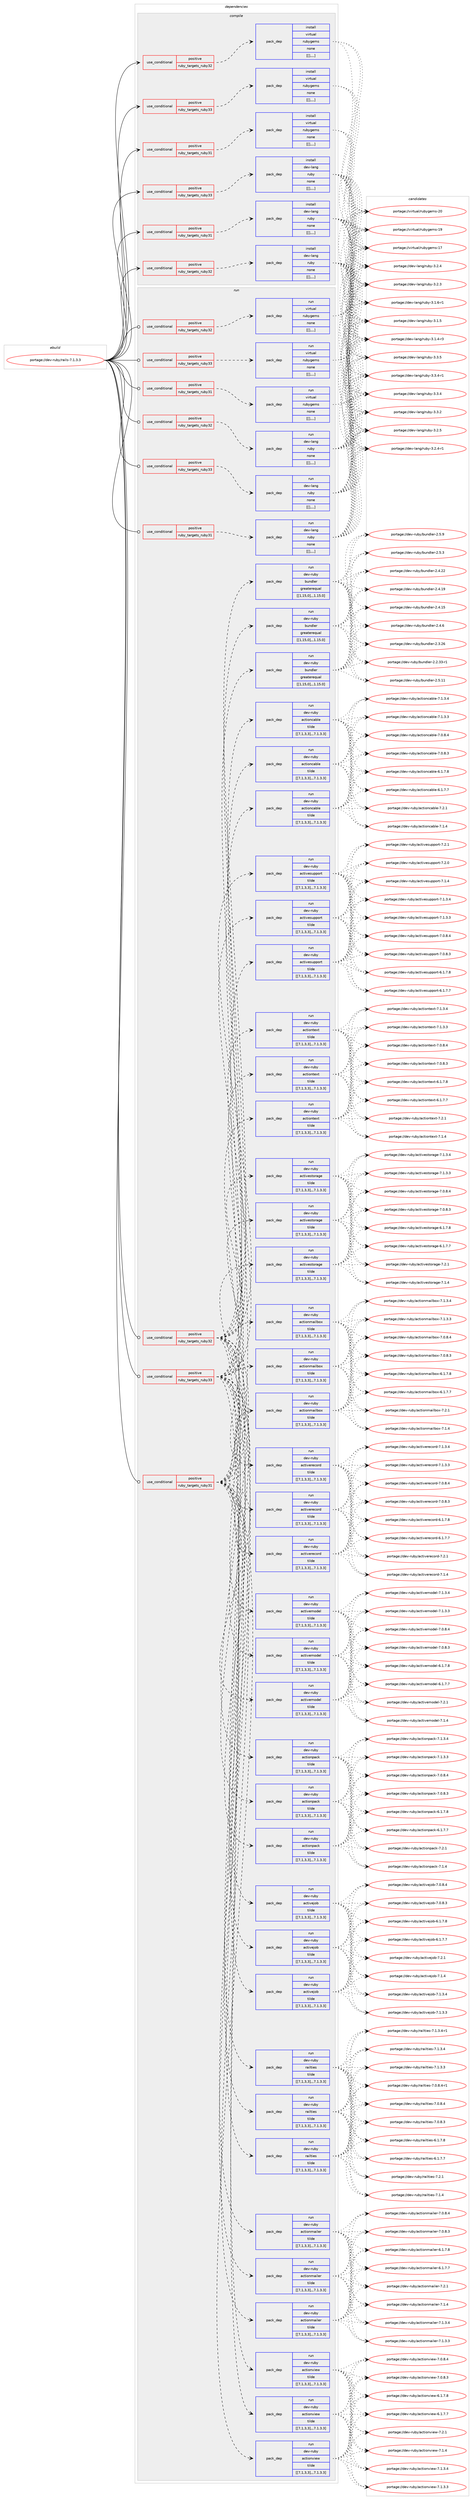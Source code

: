 digraph prolog {

# *************
# Graph options
# *************

newrank=true;
concentrate=true;
compound=true;
graph [rankdir=LR,fontname=Helvetica,fontsize=10,ranksep=1.5];#, ranksep=2.5, nodesep=0.2];
edge  [arrowhead=vee];
node  [fontname=Helvetica,fontsize=10];

# **********
# The ebuild
# **********

subgraph cluster_leftcol {
color=gray;
label=<<i>ebuild</i>>;
id [label="portage://dev-ruby/rails-7.1.3.3", color=red, width=4, href="../dev-ruby/rails-7.1.3.3.svg"];
}

# ****************
# The dependencies
# ****************

subgraph cluster_midcol {
color=gray;
label=<<i>dependencies</i>>;
subgraph cluster_compile {
fillcolor="#eeeeee";
style=filled;
label=<<i>compile</i>>;
subgraph cond54904 {
dependency199270 [label=<<TABLE BORDER="0" CELLBORDER="1" CELLSPACING="0" CELLPADDING="4"><TR><TD ROWSPAN="3" CELLPADDING="10">use_conditional</TD></TR><TR><TD>positive</TD></TR><TR><TD>ruby_targets_ruby31</TD></TR></TABLE>>, shape=none, color=red];
subgraph pack143021 {
dependency199271 [label=<<TABLE BORDER="0" CELLBORDER="1" CELLSPACING="0" CELLPADDING="4" WIDTH="220"><TR><TD ROWSPAN="6" CELLPADDING="30">pack_dep</TD></TR><TR><TD WIDTH="110">install</TD></TR><TR><TD>dev-lang</TD></TR><TR><TD>ruby</TD></TR><TR><TD>none</TD></TR><TR><TD>[[],,,,]</TD></TR></TABLE>>, shape=none, color=blue];
}
dependency199270:e -> dependency199271:w [weight=20,style="dashed",arrowhead="vee"];
}
id:e -> dependency199270:w [weight=20,style="solid",arrowhead="vee"];
subgraph cond54905 {
dependency199272 [label=<<TABLE BORDER="0" CELLBORDER="1" CELLSPACING="0" CELLPADDING="4"><TR><TD ROWSPAN="3" CELLPADDING="10">use_conditional</TD></TR><TR><TD>positive</TD></TR><TR><TD>ruby_targets_ruby31</TD></TR></TABLE>>, shape=none, color=red];
subgraph pack143022 {
dependency199273 [label=<<TABLE BORDER="0" CELLBORDER="1" CELLSPACING="0" CELLPADDING="4" WIDTH="220"><TR><TD ROWSPAN="6" CELLPADDING="30">pack_dep</TD></TR><TR><TD WIDTH="110">install</TD></TR><TR><TD>virtual</TD></TR><TR><TD>rubygems</TD></TR><TR><TD>none</TD></TR><TR><TD>[[],,,,]</TD></TR></TABLE>>, shape=none, color=blue];
}
dependency199272:e -> dependency199273:w [weight=20,style="dashed",arrowhead="vee"];
}
id:e -> dependency199272:w [weight=20,style="solid",arrowhead="vee"];
subgraph cond54906 {
dependency199274 [label=<<TABLE BORDER="0" CELLBORDER="1" CELLSPACING="0" CELLPADDING="4"><TR><TD ROWSPAN="3" CELLPADDING="10">use_conditional</TD></TR><TR><TD>positive</TD></TR><TR><TD>ruby_targets_ruby32</TD></TR></TABLE>>, shape=none, color=red];
subgraph pack143023 {
dependency199275 [label=<<TABLE BORDER="0" CELLBORDER="1" CELLSPACING="0" CELLPADDING="4" WIDTH="220"><TR><TD ROWSPAN="6" CELLPADDING="30">pack_dep</TD></TR><TR><TD WIDTH="110">install</TD></TR><TR><TD>dev-lang</TD></TR><TR><TD>ruby</TD></TR><TR><TD>none</TD></TR><TR><TD>[[],,,,]</TD></TR></TABLE>>, shape=none, color=blue];
}
dependency199274:e -> dependency199275:w [weight=20,style="dashed",arrowhead="vee"];
}
id:e -> dependency199274:w [weight=20,style="solid",arrowhead="vee"];
subgraph cond54907 {
dependency199276 [label=<<TABLE BORDER="0" CELLBORDER="1" CELLSPACING="0" CELLPADDING="4"><TR><TD ROWSPAN="3" CELLPADDING="10">use_conditional</TD></TR><TR><TD>positive</TD></TR><TR><TD>ruby_targets_ruby32</TD></TR></TABLE>>, shape=none, color=red];
subgraph pack143024 {
dependency199277 [label=<<TABLE BORDER="0" CELLBORDER="1" CELLSPACING="0" CELLPADDING="4" WIDTH="220"><TR><TD ROWSPAN="6" CELLPADDING="30">pack_dep</TD></TR><TR><TD WIDTH="110">install</TD></TR><TR><TD>virtual</TD></TR><TR><TD>rubygems</TD></TR><TR><TD>none</TD></TR><TR><TD>[[],,,,]</TD></TR></TABLE>>, shape=none, color=blue];
}
dependency199276:e -> dependency199277:w [weight=20,style="dashed",arrowhead="vee"];
}
id:e -> dependency199276:w [weight=20,style="solid",arrowhead="vee"];
subgraph cond54908 {
dependency199278 [label=<<TABLE BORDER="0" CELLBORDER="1" CELLSPACING="0" CELLPADDING="4"><TR><TD ROWSPAN="3" CELLPADDING="10">use_conditional</TD></TR><TR><TD>positive</TD></TR><TR><TD>ruby_targets_ruby33</TD></TR></TABLE>>, shape=none, color=red];
subgraph pack143025 {
dependency199279 [label=<<TABLE BORDER="0" CELLBORDER="1" CELLSPACING="0" CELLPADDING="4" WIDTH="220"><TR><TD ROWSPAN="6" CELLPADDING="30">pack_dep</TD></TR><TR><TD WIDTH="110">install</TD></TR><TR><TD>dev-lang</TD></TR><TR><TD>ruby</TD></TR><TR><TD>none</TD></TR><TR><TD>[[],,,,]</TD></TR></TABLE>>, shape=none, color=blue];
}
dependency199278:e -> dependency199279:w [weight=20,style="dashed",arrowhead="vee"];
}
id:e -> dependency199278:w [weight=20,style="solid",arrowhead="vee"];
subgraph cond54909 {
dependency199280 [label=<<TABLE BORDER="0" CELLBORDER="1" CELLSPACING="0" CELLPADDING="4"><TR><TD ROWSPAN="3" CELLPADDING="10">use_conditional</TD></TR><TR><TD>positive</TD></TR><TR><TD>ruby_targets_ruby33</TD></TR></TABLE>>, shape=none, color=red];
subgraph pack143026 {
dependency199281 [label=<<TABLE BORDER="0" CELLBORDER="1" CELLSPACING="0" CELLPADDING="4" WIDTH="220"><TR><TD ROWSPAN="6" CELLPADDING="30">pack_dep</TD></TR><TR><TD WIDTH="110">install</TD></TR><TR><TD>virtual</TD></TR><TR><TD>rubygems</TD></TR><TR><TD>none</TD></TR><TR><TD>[[],,,,]</TD></TR></TABLE>>, shape=none, color=blue];
}
dependency199280:e -> dependency199281:w [weight=20,style="dashed",arrowhead="vee"];
}
id:e -> dependency199280:w [weight=20,style="solid",arrowhead="vee"];
}
subgraph cluster_compileandrun {
fillcolor="#eeeeee";
style=filled;
label=<<i>compile and run</i>>;
}
subgraph cluster_run {
fillcolor="#eeeeee";
style=filled;
label=<<i>run</i>>;
subgraph cond54910 {
dependency199282 [label=<<TABLE BORDER="0" CELLBORDER="1" CELLSPACING="0" CELLPADDING="4"><TR><TD ROWSPAN="3" CELLPADDING="10">use_conditional</TD></TR><TR><TD>positive</TD></TR><TR><TD>ruby_targets_ruby31</TD></TR></TABLE>>, shape=none, color=red];
subgraph pack143027 {
dependency199283 [label=<<TABLE BORDER="0" CELLBORDER="1" CELLSPACING="0" CELLPADDING="4" WIDTH="220"><TR><TD ROWSPAN="6" CELLPADDING="30">pack_dep</TD></TR><TR><TD WIDTH="110">run</TD></TR><TR><TD>dev-lang</TD></TR><TR><TD>ruby</TD></TR><TR><TD>none</TD></TR><TR><TD>[[],,,,]</TD></TR></TABLE>>, shape=none, color=blue];
}
dependency199282:e -> dependency199283:w [weight=20,style="dashed",arrowhead="vee"];
}
id:e -> dependency199282:w [weight=20,style="solid",arrowhead="odot"];
subgraph cond54911 {
dependency199284 [label=<<TABLE BORDER="0" CELLBORDER="1" CELLSPACING="0" CELLPADDING="4"><TR><TD ROWSPAN="3" CELLPADDING="10">use_conditional</TD></TR><TR><TD>positive</TD></TR><TR><TD>ruby_targets_ruby31</TD></TR></TABLE>>, shape=none, color=red];
subgraph pack143028 {
dependency199285 [label=<<TABLE BORDER="0" CELLBORDER="1" CELLSPACING="0" CELLPADDING="4" WIDTH="220"><TR><TD ROWSPAN="6" CELLPADDING="30">pack_dep</TD></TR><TR><TD WIDTH="110">run</TD></TR><TR><TD>dev-ruby</TD></TR><TR><TD>actioncable</TD></TR><TR><TD>tilde</TD></TR><TR><TD>[[7,1,3,3],,,7.1.3.3]</TD></TR></TABLE>>, shape=none, color=blue];
}
dependency199284:e -> dependency199285:w [weight=20,style="dashed",arrowhead="vee"];
subgraph pack143029 {
dependency199286 [label=<<TABLE BORDER="0" CELLBORDER="1" CELLSPACING="0" CELLPADDING="4" WIDTH="220"><TR><TD ROWSPAN="6" CELLPADDING="30">pack_dep</TD></TR><TR><TD WIDTH="110">run</TD></TR><TR><TD>dev-ruby</TD></TR><TR><TD>actionmailbox</TD></TR><TR><TD>tilde</TD></TR><TR><TD>[[7,1,3,3],,,7.1.3.3]</TD></TR></TABLE>>, shape=none, color=blue];
}
dependency199284:e -> dependency199286:w [weight=20,style="dashed",arrowhead="vee"];
subgraph pack143030 {
dependency199287 [label=<<TABLE BORDER="0" CELLBORDER="1" CELLSPACING="0" CELLPADDING="4" WIDTH="220"><TR><TD ROWSPAN="6" CELLPADDING="30">pack_dep</TD></TR><TR><TD WIDTH="110">run</TD></TR><TR><TD>dev-ruby</TD></TR><TR><TD>actionmailer</TD></TR><TR><TD>tilde</TD></TR><TR><TD>[[7,1,3,3],,,7.1.3.3]</TD></TR></TABLE>>, shape=none, color=blue];
}
dependency199284:e -> dependency199287:w [weight=20,style="dashed",arrowhead="vee"];
subgraph pack143031 {
dependency199288 [label=<<TABLE BORDER="0" CELLBORDER="1" CELLSPACING="0" CELLPADDING="4" WIDTH="220"><TR><TD ROWSPAN="6" CELLPADDING="30">pack_dep</TD></TR><TR><TD WIDTH="110">run</TD></TR><TR><TD>dev-ruby</TD></TR><TR><TD>actionpack</TD></TR><TR><TD>tilde</TD></TR><TR><TD>[[7,1,3,3],,,7.1.3.3]</TD></TR></TABLE>>, shape=none, color=blue];
}
dependency199284:e -> dependency199288:w [weight=20,style="dashed",arrowhead="vee"];
subgraph pack143032 {
dependency199289 [label=<<TABLE BORDER="0" CELLBORDER="1" CELLSPACING="0" CELLPADDING="4" WIDTH="220"><TR><TD ROWSPAN="6" CELLPADDING="30">pack_dep</TD></TR><TR><TD WIDTH="110">run</TD></TR><TR><TD>dev-ruby</TD></TR><TR><TD>actiontext</TD></TR><TR><TD>tilde</TD></TR><TR><TD>[[7,1,3,3],,,7.1.3.3]</TD></TR></TABLE>>, shape=none, color=blue];
}
dependency199284:e -> dependency199289:w [weight=20,style="dashed",arrowhead="vee"];
subgraph pack143033 {
dependency199290 [label=<<TABLE BORDER="0" CELLBORDER="1" CELLSPACING="0" CELLPADDING="4" WIDTH="220"><TR><TD ROWSPAN="6" CELLPADDING="30">pack_dep</TD></TR><TR><TD WIDTH="110">run</TD></TR><TR><TD>dev-ruby</TD></TR><TR><TD>actionview</TD></TR><TR><TD>tilde</TD></TR><TR><TD>[[7,1,3,3],,,7.1.3.3]</TD></TR></TABLE>>, shape=none, color=blue];
}
dependency199284:e -> dependency199290:w [weight=20,style="dashed",arrowhead="vee"];
subgraph pack143034 {
dependency199291 [label=<<TABLE BORDER="0" CELLBORDER="1" CELLSPACING="0" CELLPADDING="4" WIDTH="220"><TR><TD ROWSPAN="6" CELLPADDING="30">pack_dep</TD></TR><TR><TD WIDTH="110">run</TD></TR><TR><TD>dev-ruby</TD></TR><TR><TD>activejob</TD></TR><TR><TD>tilde</TD></TR><TR><TD>[[7,1,3,3],,,7.1.3.3]</TD></TR></TABLE>>, shape=none, color=blue];
}
dependency199284:e -> dependency199291:w [weight=20,style="dashed",arrowhead="vee"];
subgraph pack143035 {
dependency199292 [label=<<TABLE BORDER="0" CELLBORDER="1" CELLSPACING="0" CELLPADDING="4" WIDTH="220"><TR><TD ROWSPAN="6" CELLPADDING="30">pack_dep</TD></TR><TR><TD WIDTH="110">run</TD></TR><TR><TD>dev-ruby</TD></TR><TR><TD>activemodel</TD></TR><TR><TD>tilde</TD></TR><TR><TD>[[7,1,3,3],,,7.1.3.3]</TD></TR></TABLE>>, shape=none, color=blue];
}
dependency199284:e -> dependency199292:w [weight=20,style="dashed",arrowhead="vee"];
subgraph pack143036 {
dependency199293 [label=<<TABLE BORDER="0" CELLBORDER="1" CELLSPACING="0" CELLPADDING="4" WIDTH="220"><TR><TD ROWSPAN="6" CELLPADDING="30">pack_dep</TD></TR><TR><TD WIDTH="110">run</TD></TR><TR><TD>dev-ruby</TD></TR><TR><TD>activerecord</TD></TR><TR><TD>tilde</TD></TR><TR><TD>[[7,1,3,3],,,7.1.3.3]</TD></TR></TABLE>>, shape=none, color=blue];
}
dependency199284:e -> dependency199293:w [weight=20,style="dashed",arrowhead="vee"];
subgraph pack143037 {
dependency199294 [label=<<TABLE BORDER="0" CELLBORDER="1" CELLSPACING="0" CELLPADDING="4" WIDTH="220"><TR><TD ROWSPAN="6" CELLPADDING="30">pack_dep</TD></TR><TR><TD WIDTH="110">run</TD></TR><TR><TD>dev-ruby</TD></TR><TR><TD>activestorage</TD></TR><TR><TD>tilde</TD></TR><TR><TD>[[7,1,3,3],,,7.1.3.3]</TD></TR></TABLE>>, shape=none, color=blue];
}
dependency199284:e -> dependency199294:w [weight=20,style="dashed",arrowhead="vee"];
subgraph pack143038 {
dependency199295 [label=<<TABLE BORDER="0" CELLBORDER="1" CELLSPACING="0" CELLPADDING="4" WIDTH="220"><TR><TD ROWSPAN="6" CELLPADDING="30">pack_dep</TD></TR><TR><TD WIDTH="110">run</TD></TR><TR><TD>dev-ruby</TD></TR><TR><TD>activesupport</TD></TR><TR><TD>tilde</TD></TR><TR><TD>[[7,1,3,3],,,7.1.3.3]</TD></TR></TABLE>>, shape=none, color=blue];
}
dependency199284:e -> dependency199295:w [weight=20,style="dashed",arrowhead="vee"];
subgraph pack143039 {
dependency199296 [label=<<TABLE BORDER="0" CELLBORDER="1" CELLSPACING="0" CELLPADDING="4" WIDTH="220"><TR><TD ROWSPAN="6" CELLPADDING="30">pack_dep</TD></TR><TR><TD WIDTH="110">run</TD></TR><TR><TD>dev-ruby</TD></TR><TR><TD>bundler</TD></TR><TR><TD>greaterequal</TD></TR><TR><TD>[[1,15,0],,,1.15.0]</TD></TR></TABLE>>, shape=none, color=blue];
}
dependency199284:e -> dependency199296:w [weight=20,style="dashed",arrowhead="vee"];
subgraph pack143040 {
dependency199297 [label=<<TABLE BORDER="0" CELLBORDER="1" CELLSPACING="0" CELLPADDING="4" WIDTH="220"><TR><TD ROWSPAN="6" CELLPADDING="30">pack_dep</TD></TR><TR><TD WIDTH="110">run</TD></TR><TR><TD>dev-ruby</TD></TR><TR><TD>railties</TD></TR><TR><TD>tilde</TD></TR><TR><TD>[[7,1,3,3],,,7.1.3.3]</TD></TR></TABLE>>, shape=none, color=blue];
}
dependency199284:e -> dependency199297:w [weight=20,style="dashed",arrowhead="vee"];
}
id:e -> dependency199284:w [weight=20,style="solid",arrowhead="odot"];
subgraph cond54912 {
dependency199298 [label=<<TABLE BORDER="0" CELLBORDER="1" CELLSPACING="0" CELLPADDING="4"><TR><TD ROWSPAN="3" CELLPADDING="10">use_conditional</TD></TR><TR><TD>positive</TD></TR><TR><TD>ruby_targets_ruby31</TD></TR></TABLE>>, shape=none, color=red];
subgraph pack143041 {
dependency199299 [label=<<TABLE BORDER="0" CELLBORDER="1" CELLSPACING="0" CELLPADDING="4" WIDTH="220"><TR><TD ROWSPAN="6" CELLPADDING="30">pack_dep</TD></TR><TR><TD WIDTH="110">run</TD></TR><TR><TD>virtual</TD></TR><TR><TD>rubygems</TD></TR><TR><TD>none</TD></TR><TR><TD>[[],,,,]</TD></TR></TABLE>>, shape=none, color=blue];
}
dependency199298:e -> dependency199299:w [weight=20,style="dashed",arrowhead="vee"];
}
id:e -> dependency199298:w [weight=20,style="solid",arrowhead="odot"];
subgraph cond54913 {
dependency199300 [label=<<TABLE BORDER="0" CELLBORDER="1" CELLSPACING="0" CELLPADDING="4"><TR><TD ROWSPAN="3" CELLPADDING="10">use_conditional</TD></TR><TR><TD>positive</TD></TR><TR><TD>ruby_targets_ruby32</TD></TR></TABLE>>, shape=none, color=red];
subgraph pack143042 {
dependency199301 [label=<<TABLE BORDER="0" CELLBORDER="1" CELLSPACING="0" CELLPADDING="4" WIDTH="220"><TR><TD ROWSPAN="6" CELLPADDING="30">pack_dep</TD></TR><TR><TD WIDTH="110">run</TD></TR><TR><TD>dev-lang</TD></TR><TR><TD>ruby</TD></TR><TR><TD>none</TD></TR><TR><TD>[[],,,,]</TD></TR></TABLE>>, shape=none, color=blue];
}
dependency199300:e -> dependency199301:w [weight=20,style="dashed",arrowhead="vee"];
}
id:e -> dependency199300:w [weight=20,style="solid",arrowhead="odot"];
subgraph cond54914 {
dependency199302 [label=<<TABLE BORDER="0" CELLBORDER="1" CELLSPACING="0" CELLPADDING="4"><TR><TD ROWSPAN="3" CELLPADDING="10">use_conditional</TD></TR><TR><TD>positive</TD></TR><TR><TD>ruby_targets_ruby32</TD></TR></TABLE>>, shape=none, color=red];
subgraph pack143043 {
dependency199303 [label=<<TABLE BORDER="0" CELLBORDER="1" CELLSPACING="0" CELLPADDING="4" WIDTH="220"><TR><TD ROWSPAN="6" CELLPADDING="30">pack_dep</TD></TR><TR><TD WIDTH="110">run</TD></TR><TR><TD>dev-ruby</TD></TR><TR><TD>actioncable</TD></TR><TR><TD>tilde</TD></TR><TR><TD>[[7,1,3,3],,,7.1.3.3]</TD></TR></TABLE>>, shape=none, color=blue];
}
dependency199302:e -> dependency199303:w [weight=20,style="dashed",arrowhead="vee"];
subgraph pack143044 {
dependency199304 [label=<<TABLE BORDER="0" CELLBORDER="1" CELLSPACING="0" CELLPADDING="4" WIDTH="220"><TR><TD ROWSPAN="6" CELLPADDING="30">pack_dep</TD></TR><TR><TD WIDTH="110">run</TD></TR><TR><TD>dev-ruby</TD></TR><TR><TD>actionmailbox</TD></TR><TR><TD>tilde</TD></TR><TR><TD>[[7,1,3,3],,,7.1.3.3]</TD></TR></TABLE>>, shape=none, color=blue];
}
dependency199302:e -> dependency199304:w [weight=20,style="dashed",arrowhead="vee"];
subgraph pack143045 {
dependency199305 [label=<<TABLE BORDER="0" CELLBORDER="1" CELLSPACING="0" CELLPADDING="4" WIDTH="220"><TR><TD ROWSPAN="6" CELLPADDING="30">pack_dep</TD></TR><TR><TD WIDTH="110">run</TD></TR><TR><TD>dev-ruby</TD></TR><TR><TD>actionmailer</TD></TR><TR><TD>tilde</TD></TR><TR><TD>[[7,1,3,3],,,7.1.3.3]</TD></TR></TABLE>>, shape=none, color=blue];
}
dependency199302:e -> dependency199305:w [weight=20,style="dashed",arrowhead="vee"];
subgraph pack143046 {
dependency199306 [label=<<TABLE BORDER="0" CELLBORDER="1" CELLSPACING="0" CELLPADDING="4" WIDTH="220"><TR><TD ROWSPAN="6" CELLPADDING="30">pack_dep</TD></TR><TR><TD WIDTH="110">run</TD></TR><TR><TD>dev-ruby</TD></TR><TR><TD>actionpack</TD></TR><TR><TD>tilde</TD></TR><TR><TD>[[7,1,3,3],,,7.1.3.3]</TD></TR></TABLE>>, shape=none, color=blue];
}
dependency199302:e -> dependency199306:w [weight=20,style="dashed",arrowhead="vee"];
subgraph pack143047 {
dependency199307 [label=<<TABLE BORDER="0" CELLBORDER="1" CELLSPACING="0" CELLPADDING="4" WIDTH="220"><TR><TD ROWSPAN="6" CELLPADDING="30">pack_dep</TD></TR><TR><TD WIDTH="110">run</TD></TR><TR><TD>dev-ruby</TD></TR><TR><TD>actiontext</TD></TR><TR><TD>tilde</TD></TR><TR><TD>[[7,1,3,3],,,7.1.3.3]</TD></TR></TABLE>>, shape=none, color=blue];
}
dependency199302:e -> dependency199307:w [weight=20,style="dashed",arrowhead="vee"];
subgraph pack143048 {
dependency199308 [label=<<TABLE BORDER="0" CELLBORDER="1" CELLSPACING="0" CELLPADDING="4" WIDTH="220"><TR><TD ROWSPAN="6" CELLPADDING="30">pack_dep</TD></TR><TR><TD WIDTH="110">run</TD></TR><TR><TD>dev-ruby</TD></TR><TR><TD>actionview</TD></TR><TR><TD>tilde</TD></TR><TR><TD>[[7,1,3,3],,,7.1.3.3]</TD></TR></TABLE>>, shape=none, color=blue];
}
dependency199302:e -> dependency199308:w [weight=20,style="dashed",arrowhead="vee"];
subgraph pack143049 {
dependency199309 [label=<<TABLE BORDER="0" CELLBORDER="1" CELLSPACING="0" CELLPADDING="4" WIDTH="220"><TR><TD ROWSPAN="6" CELLPADDING="30">pack_dep</TD></TR><TR><TD WIDTH="110">run</TD></TR><TR><TD>dev-ruby</TD></TR><TR><TD>activejob</TD></TR><TR><TD>tilde</TD></TR><TR><TD>[[7,1,3,3],,,7.1.3.3]</TD></TR></TABLE>>, shape=none, color=blue];
}
dependency199302:e -> dependency199309:w [weight=20,style="dashed",arrowhead="vee"];
subgraph pack143050 {
dependency199310 [label=<<TABLE BORDER="0" CELLBORDER="1" CELLSPACING="0" CELLPADDING="4" WIDTH="220"><TR><TD ROWSPAN="6" CELLPADDING="30">pack_dep</TD></TR><TR><TD WIDTH="110">run</TD></TR><TR><TD>dev-ruby</TD></TR><TR><TD>activemodel</TD></TR><TR><TD>tilde</TD></TR><TR><TD>[[7,1,3,3],,,7.1.3.3]</TD></TR></TABLE>>, shape=none, color=blue];
}
dependency199302:e -> dependency199310:w [weight=20,style="dashed",arrowhead="vee"];
subgraph pack143051 {
dependency199311 [label=<<TABLE BORDER="0" CELLBORDER="1" CELLSPACING="0" CELLPADDING="4" WIDTH="220"><TR><TD ROWSPAN="6" CELLPADDING="30">pack_dep</TD></TR><TR><TD WIDTH="110">run</TD></TR><TR><TD>dev-ruby</TD></TR><TR><TD>activerecord</TD></TR><TR><TD>tilde</TD></TR><TR><TD>[[7,1,3,3],,,7.1.3.3]</TD></TR></TABLE>>, shape=none, color=blue];
}
dependency199302:e -> dependency199311:w [weight=20,style="dashed",arrowhead="vee"];
subgraph pack143052 {
dependency199312 [label=<<TABLE BORDER="0" CELLBORDER="1" CELLSPACING="0" CELLPADDING="4" WIDTH="220"><TR><TD ROWSPAN="6" CELLPADDING="30">pack_dep</TD></TR><TR><TD WIDTH="110">run</TD></TR><TR><TD>dev-ruby</TD></TR><TR><TD>activestorage</TD></TR><TR><TD>tilde</TD></TR><TR><TD>[[7,1,3,3],,,7.1.3.3]</TD></TR></TABLE>>, shape=none, color=blue];
}
dependency199302:e -> dependency199312:w [weight=20,style="dashed",arrowhead="vee"];
subgraph pack143053 {
dependency199313 [label=<<TABLE BORDER="0" CELLBORDER="1" CELLSPACING="0" CELLPADDING="4" WIDTH="220"><TR><TD ROWSPAN="6" CELLPADDING="30">pack_dep</TD></TR><TR><TD WIDTH="110">run</TD></TR><TR><TD>dev-ruby</TD></TR><TR><TD>activesupport</TD></TR><TR><TD>tilde</TD></TR><TR><TD>[[7,1,3,3],,,7.1.3.3]</TD></TR></TABLE>>, shape=none, color=blue];
}
dependency199302:e -> dependency199313:w [weight=20,style="dashed",arrowhead="vee"];
subgraph pack143054 {
dependency199314 [label=<<TABLE BORDER="0" CELLBORDER="1" CELLSPACING="0" CELLPADDING="4" WIDTH="220"><TR><TD ROWSPAN="6" CELLPADDING="30">pack_dep</TD></TR><TR><TD WIDTH="110">run</TD></TR><TR><TD>dev-ruby</TD></TR><TR><TD>bundler</TD></TR><TR><TD>greaterequal</TD></TR><TR><TD>[[1,15,0],,,1.15.0]</TD></TR></TABLE>>, shape=none, color=blue];
}
dependency199302:e -> dependency199314:w [weight=20,style="dashed",arrowhead="vee"];
subgraph pack143055 {
dependency199315 [label=<<TABLE BORDER="0" CELLBORDER="1" CELLSPACING="0" CELLPADDING="4" WIDTH="220"><TR><TD ROWSPAN="6" CELLPADDING="30">pack_dep</TD></TR><TR><TD WIDTH="110">run</TD></TR><TR><TD>dev-ruby</TD></TR><TR><TD>railties</TD></TR><TR><TD>tilde</TD></TR><TR><TD>[[7,1,3,3],,,7.1.3.3]</TD></TR></TABLE>>, shape=none, color=blue];
}
dependency199302:e -> dependency199315:w [weight=20,style="dashed",arrowhead="vee"];
}
id:e -> dependency199302:w [weight=20,style="solid",arrowhead="odot"];
subgraph cond54915 {
dependency199316 [label=<<TABLE BORDER="0" CELLBORDER="1" CELLSPACING="0" CELLPADDING="4"><TR><TD ROWSPAN="3" CELLPADDING="10">use_conditional</TD></TR><TR><TD>positive</TD></TR><TR><TD>ruby_targets_ruby32</TD></TR></TABLE>>, shape=none, color=red];
subgraph pack143056 {
dependency199317 [label=<<TABLE BORDER="0" CELLBORDER="1" CELLSPACING="0" CELLPADDING="4" WIDTH="220"><TR><TD ROWSPAN="6" CELLPADDING="30">pack_dep</TD></TR><TR><TD WIDTH="110">run</TD></TR><TR><TD>virtual</TD></TR><TR><TD>rubygems</TD></TR><TR><TD>none</TD></TR><TR><TD>[[],,,,]</TD></TR></TABLE>>, shape=none, color=blue];
}
dependency199316:e -> dependency199317:w [weight=20,style="dashed",arrowhead="vee"];
}
id:e -> dependency199316:w [weight=20,style="solid",arrowhead="odot"];
subgraph cond54916 {
dependency199318 [label=<<TABLE BORDER="0" CELLBORDER="1" CELLSPACING="0" CELLPADDING="4"><TR><TD ROWSPAN="3" CELLPADDING="10">use_conditional</TD></TR><TR><TD>positive</TD></TR><TR><TD>ruby_targets_ruby33</TD></TR></TABLE>>, shape=none, color=red];
subgraph pack143057 {
dependency199319 [label=<<TABLE BORDER="0" CELLBORDER="1" CELLSPACING="0" CELLPADDING="4" WIDTH="220"><TR><TD ROWSPAN="6" CELLPADDING="30">pack_dep</TD></TR><TR><TD WIDTH="110">run</TD></TR><TR><TD>dev-lang</TD></TR><TR><TD>ruby</TD></TR><TR><TD>none</TD></TR><TR><TD>[[],,,,]</TD></TR></TABLE>>, shape=none, color=blue];
}
dependency199318:e -> dependency199319:w [weight=20,style="dashed",arrowhead="vee"];
}
id:e -> dependency199318:w [weight=20,style="solid",arrowhead="odot"];
subgraph cond54917 {
dependency199320 [label=<<TABLE BORDER="0" CELLBORDER="1" CELLSPACING="0" CELLPADDING="4"><TR><TD ROWSPAN="3" CELLPADDING="10">use_conditional</TD></TR><TR><TD>positive</TD></TR><TR><TD>ruby_targets_ruby33</TD></TR></TABLE>>, shape=none, color=red];
subgraph pack143058 {
dependency199321 [label=<<TABLE BORDER="0" CELLBORDER="1" CELLSPACING="0" CELLPADDING="4" WIDTH="220"><TR><TD ROWSPAN="6" CELLPADDING="30">pack_dep</TD></TR><TR><TD WIDTH="110">run</TD></TR><TR><TD>dev-ruby</TD></TR><TR><TD>actioncable</TD></TR><TR><TD>tilde</TD></TR><TR><TD>[[7,1,3,3],,,7.1.3.3]</TD></TR></TABLE>>, shape=none, color=blue];
}
dependency199320:e -> dependency199321:w [weight=20,style="dashed",arrowhead="vee"];
subgraph pack143059 {
dependency199322 [label=<<TABLE BORDER="0" CELLBORDER="1" CELLSPACING="0" CELLPADDING="4" WIDTH="220"><TR><TD ROWSPAN="6" CELLPADDING="30">pack_dep</TD></TR><TR><TD WIDTH="110">run</TD></TR><TR><TD>dev-ruby</TD></TR><TR><TD>actionmailbox</TD></TR><TR><TD>tilde</TD></TR><TR><TD>[[7,1,3,3],,,7.1.3.3]</TD></TR></TABLE>>, shape=none, color=blue];
}
dependency199320:e -> dependency199322:w [weight=20,style="dashed",arrowhead="vee"];
subgraph pack143060 {
dependency199323 [label=<<TABLE BORDER="0" CELLBORDER="1" CELLSPACING="0" CELLPADDING="4" WIDTH="220"><TR><TD ROWSPAN="6" CELLPADDING="30">pack_dep</TD></TR><TR><TD WIDTH="110">run</TD></TR><TR><TD>dev-ruby</TD></TR><TR><TD>actionmailer</TD></TR><TR><TD>tilde</TD></TR><TR><TD>[[7,1,3,3],,,7.1.3.3]</TD></TR></TABLE>>, shape=none, color=blue];
}
dependency199320:e -> dependency199323:w [weight=20,style="dashed",arrowhead="vee"];
subgraph pack143061 {
dependency199324 [label=<<TABLE BORDER="0" CELLBORDER="1" CELLSPACING="0" CELLPADDING="4" WIDTH="220"><TR><TD ROWSPAN="6" CELLPADDING="30">pack_dep</TD></TR><TR><TD WIDTH="110">run</TD></TR><TR><TD>dev-ruby</TD></TR><TR><TD>actionpack</TD></TR><TR><TD>tilde</TD></TR><TR><TD>[[7,1,3,3],,,7.1.3.3]</TD></TR></TABLE>>, shape=none, color=blue];
}
dependency199320:e -> dependency199324:w [weight=20,style="dashed",arrowhead="vee"];
subgraph pack143062 {
dependency199325 [label=<<TABLE BORDER="0" CELLBORDER="1" CELLSPACING="0" CELLPADDING="4" WIDTH="220"><TR><TD ROWSPAN="6" CELLPADDING="30">pack_dep</TD></TR><TR><TD WIDTH="110">run</TD></TR><TR><TD>dev-ruby</TD></TR><TR><TD>actiontext</TD></TR><TR><TD>tilde</TD></TR><TR><TD>[[7,1,3,3],,,7.1.3.3]</TD></TR></TABLE>>, shape=none, color=blue];
}
dependency199320:e -> dependency199325:w [weight=20,style="dashed",arrowhead="vee"];
subgraph pack143063 {
dependency199326 [label=<<TABLE BORDER="0" CELLBORDER="1" CELLSPACING="0" CELLPADDING="4" WIDTH="220"><TR><TD ROWSPAN="6" CELLPADDING="30">pack_dep</TD></TR><TR><TD WIDTH="110">run</TD></TR><TR><TD>dev-ruby</TD></TR><TR><TD>actionview</TD></TR><TR><TD>tilde</TD></TR><TR><TD>[[7,1,3,3],,,7.1.3.3]</TD></TR></TABLE>>, shape=none, color=blue];
}
dependency199320:e -> dependency199326:w [weight=20,style="dashed",arrowhead="vee"];
subgraph pack143064 {
dependency199327 [label=<<TABLE BORDER="0" CELLBORDER="1" CELLSPACING="0" CELLPADDING="4" WIDTH="220"><TR><TD ROWSPAN="6" CELLPADDING="30">pack_dep</TD></TR><TR><TD WIDTH="110">run</TD></TR><TR><TD>dev-ruby</TD></TR><TR><TD>activejob</TD></TR><TR><TD>tilde</TD></TR><TR><TD>[[7,1,3,3],,,7.1.3.3]</TD></TR></TABLE>>, shape=none, color=blue];
}
dependency199320:e -> dependency199327:w [weight=20,style="dashed",arrowhead="vee"];
subgraph pack143065 {
dependency199328 [label=<<TABLE BORDER="0" CELLBORDER="1" CELLSPACING="0" CELLPADDING="4" WIDTH="220"><TR><TD ROWSPAN="6" CELLPADDING="30">pack_dep</TD></TR><TR><TD WIDTH="110">run</TD></TR><TR><TD>dev-ruby</TD></TR><TR><TD>activemodel</TD></TR><TR><TD>tilde</TD></TR><TR><TD>[[7,1,3,3],,,7.1.3.3]</TD></TR></TABLE>>, shape=none, color=blue];
}
dependency199320:e -> dependency199328:w [weight=20,style="dashed",arrowhead="vee"];
subgraph pack143066 {
dependency199329 [label=<<TABLE BORDER="0" CELLBORDER="1" CELLSPACING="0" CELLPADDING="4" WIDTH="220"><TR><TD ROWSPAN="6" CELLPADDING="30">pack_dep</TD></TR><TR><TD WIDTH="110">run</TD></TR><TR><TD>dev-ruby</TD></TR><TR><TD>activerecord</TD></TR><TR><TD>tilde</TD></TR><TR><TD>[[7,1,3,3],,,7.1.3.3]</TD></TR></TABLE>>, shape=none, color=blue];
}
dependency199320:e -> dependency199329:w [weight=20,style="dashed",arrowhead="vee"];
subgraph pack143067 {
dependency199330 [label=<<TABLE BORDER="0" CELLBORDER="1" CELLSPACING="0" CELLPADDING="4" WIDTH="220"><TR><TD ROWSPAN="6" CELLPADDING="30">pack_dep</TD></TR><TR><TD WIDTH="110">run</TD></TR><TR><TD>dev-ruby</TD></TR><TR><TD>activestorage</TD></TR><TR><TD>tilde</TD></TR><TR><TD>[[7,1,3,3],,,7.1.3.3]</TD></TR></TABLE>>, shape=none, color=blue];
}
dependency199320:e -> dependency199330:w [weight=20,style="dashed",arrowhead="vee"];
subgraph pack143068 {
dependency199331 [label=<<TABLE BORDER="0" CELLBORDER="1" CELLSPACING="0" CELLPADDING="4" WIDTH="220"><TR><TD ROWSPAN="6" CELLPADDING="30">pack_dep</TD></TR><TR><TD WIDTH="110">run</TD></TR><TR><TD>dev-ruby</TD></TR><TR><TD>activesupport</TD></TR><TR><TD>tilde</TD></TR><TR><TD>[[7,1,3,3],,,7.1.3.3]</TD></TR></TABLE>>, shape=none, color=blue];
}
dependency199320:e -> dependency199331:w [weight=20,style="dashed",arrowhead="vee"];
subgraph pack143069 {
dependency199332 [label=<<TABLE BORDER="0" CELLBORDER="1" CELLSPACING="0" CELLPADDING="4" WIDTH="220"><TR><TD ROWSPAN="6" CELLPADDING="30">pack_dep</TD></TR><TR><TD WIDTH="110">run</TD></TR><TR><TD>dev-ruby</TD></TR><TR><TD>bundler</TD></TR><TR><TD>greaterequal</TD></TR><TR><TD>[[1,15,0],,,1.15.0]</TD></TR></TABLE>>, shape=none, color=blue];
}
dependency199320:e -> dependency199332:w [weight=20,style="dashed",arrowhead="vee"];
subgraph pack143070 {
dependency199333 [label=<<TABLE BORDER="0" CELLBORDER="1" CELLSPACING="0" CELLPADDING="4" WIDTH="220"><TR><TD ROWSPAN="6" CELLPADDING="30">pack_dep</TD></TR><TR><TD WIDTH="110">run</TD></TR><TR><TD>dev-ruby</TD></TR><TR><TD>railties</TD></TR><TR><TD>tilde</TD></TR><TR><TD>[[7,1,3,3],,,7.1.3.3]</TD></TR></TABLE>>, shape=none, color=blue];
}
dependency199320:e -> dependency199333:w [weight=20,style="dashed",arrowhead="vee"];
}
id:e -> dependency199320:w [weight=20,style="solid",arrowhead="odot"];
subgraph cond54918 {
dependency199334 [label=<<TABLE BORDER="0" CELLBORDER="1" CELLSPACING="0" CELLPADDING="4"><TR><TD ROWSPAN="3" CELLPADDING="10">use_conditional</TD></TR><TR><TD>positive</TD></TR><TR><TD>ruby_targets_ruby33</TD></TR></TABLE>>, shape=none, color=red];
subgraph pack143071 {
dependency199335 [label=<<TABLE BORDER="0" CELLBORDER="1" CELLSPACING="0" CELLPADDING="4" WIDTH="220"><TR><TD ROWSPAN="6" CELLPADDING="30">pack_dep</TD></TR><TR><TD WIDTH="110">run</TD></TR><TR><TD>virtual</TD></TR><TR><TD>rubygems</TD></TR><TR><TD>none</TD></TR><TR><TD>[[],,,,]</TD></TR></TABLE>>, shape=none, color=blue];
}
dependency199334:e -> dependency199335:w [weight=20,style="dashed",arrowhead="vee"];
}
id:e -> dependency199334:w [weight=20,style="solid",arrowhead="odot"];
}
}

# **************
# The candidates
# **************

subgraph cluster_choices {
rank=same;
color=gray;
label=<<i>candidates</i>>;

subgraph choice143021 {
color=black;
nodesep=1;
choice10010111845108971101034711411798121455146514653 [label="portage://dev-lang/ruby-3.3.5", color=red, width=4,href="../dev-lang/ruby-3.3.5.svg"];
choice100101118451089711010347114117981214551465146524511449 [label="portage://dev-lang/ruby-3.3.4-r1", color=red, width=4,href="../dev-lang/ruby-3.3.4-r1.svg"];
choice10010111845108971101034711411798121455146514652 [label="portage://dev-lang/ruby-3.3.4", color=red, width=4,href="../dev-lang/ruby-3.3.4.svg"];
choice10010111845108971101034711411798121455146514650 [label="portage://dev-lang/ruby-3.3.2", color=red, width=4,href="../dev-lang/ruby-3.3.2.svg"];
choice10010111845108971101034711411798121455146504653 [label="portage://dev-lang/ruby-3.2.5", color=red, width=4,href="../dev-lang/ruby-3.2.5.svg"];
choice100101118451089711010347114117981214551465046524511449 [label="portage://dev-lang/ruby-3.2.4-r1", color=red, width=4,href="../dev-lang/ruby-3.2.4-r1.svg"];
choice10010111845108971101034711411798121455146504652 [label="portage://dev-lang/ruby-3.2.4", color=red, width=4,href="../dev-lang/ruby-3.2.4.svg"];
choice10010111845108971101034711411798121455146504651 [label="portage://dev-lang/ruby-3.2.3", color=red, width=4,href="../dev-lang/ruby-3.2.3.svg"];
choice100101118451089711010347114117981214551464946544511449 [label="portage://dev-lang/ruby-3.1.6-r1", color=red, width=4,href="../dev-lang/ruby-3.1.6-r1.svg"];
choice10010111845108971101034711411798121455146494653 [label="portage://dev-lang/ruby-3.1.5", color=red, width=4,href="../dev-lang/ruby-3.1.5.svg"];
choice100101118451089711010347114117981214551464946524511451 [label="portage://dev-lang/ruby-3.1.4-r3", color=red, width=4,href="../dev-lang/ruby-3.1.4-r3.svg"];
dependency199271:e -> choice10010111845108971101034711411798121455146514653:w [style=dotted,weight="100"];
dependency199271:e -> choice100101118451089711010347114117981214551465146524511449:w [style=dotted,weight="100"];
dependency199271:e -> choice10010111845108971101034711411798121455146514652:w [style=dotted,weight="100"];
dependency199271:e -> choice10010111845108971101034711411798121455146514650:w [style=dotted,weight="100"];
dependency199271:e -> choice10010111845108971101034711411798121455146504653:w [style=dotted,weight="100"];
dependency199271:e -> choice100101118451089711010347114117981214551465046524511449:w [style=dotted,weight="100"];
dependency199271:e -> choice10010111845108971101034711411798121455146504652:w [style=dotted,weight="100"];
dependency199271:e -> choice10010111845108971101034711411798121455146504651:w [style=dotted,weight="100"];
dependency199271:e -> choice100101118451089711010347114117981214551464946544511449:w [style=dotted,weight="100"];
dependency199271:e -> choice10010111845108971101034711411798121455146494653:w [style=dotted,weight="100"];
dependency199271:e -> choice100101118451089711010347114117981214551464946524511451:w [style=dotted,weight="100"];
}
subgraph choice143022 {
color=black;
nodesep=1;
choice118105114116117971084711411798121103101109115455048 [label="portage://virtual/rubygems-20", color=red, width=4,href="../virtual/rubygems-20.svg"];
choice118105114116117971084711411798121103101109115454957 [label="portage://virtual/rubygems-19", color=red, width=4,href="../virtual/rubygems-19.svg"];
choice118105114116117971084711411798121103101109115454955 [label="portage://virtual/rubygems-17", color=red, width=4,href="../virtual/rubygems-17.svg"];
dependency199273:e -> choice118105114116117971084711411798121103101109115455048:w [style=dotted,weight="100"];
dependency199273:e -> choice118105114116117971084711411798121103101109115454957:w [style=dotted,weight="100"];
dependency199273:e -> choice118105114116117971084711411798121103101109115454955:w [style=dotted,weight="100"];
}
subgraph choice143023 {
color=black;
nodesep=1;
choice10010111845108971101034711411798121455146514653 [label="portage://dev-lang/ruby-3.3.5", color=red, width=4,href="../dev-lang/ruby-3.3.5.svg"];
choice100101118451089711010347114117981214551465146524511449 [label="portage://dev-lang/ruby-3.3.4-r1", color=red, width=4,href="../dev-lang/ruby-3.3.4-r1.svg"];
choice10010111845108971101034711411798121455146514652 [label="portage://dev-lang/ruby-3.3.4", color=red, width=4,href="../dev-lang/ruby-3.3.4.svg"];
choice10010111845108971101034711411798121455146514650 [label="portage://dev-lang/ruby-3.3.2", color=red, width=4,href="../dev-lang/ruby-3.3.2.svg"];
choice10010111845108971101034711411798121455146504653 [label="portage://dev-lang/ruby-3.2.5", color=red, width=4,href="../dev-lang/ruby-3.2.5.svg"];
choice100101118451089711010347114117981214551465046524511449 [label="portage://dev-lang/ruby-3.2.4-r1", color=red, width=4,href="../dev-lang/ruby-3.2.4-r1.svg"];
choice10010111845108971101034711411798121455146504652 [label="portage://dev-lang/ruby-3.2.4", color=red, width=4,href="../dev-lang/ruby-3.2.4.svg"];
choice10010111845108971101034711411798121455146504651 [label="portage://dev-lang/ruby-3.2.3", color=red, width=4,href="../dev-lang/ruby-3.2.3.svg"];
choice100101118451089711010347114117981214551464946544511449 [label="portage://dev-lang/ruby-3.1.6-r1", color=red, width=4,href="../dev-lang/ruby-3.1.6-r1.svg"];
choice10010111845108971101034711411798121455146494653 [label="portage://dev-lang/ruby-3.1.5", color=red, width=4,href="../dev-lang/ruby-3.1.5.svg"];
choice100101118451089711010347114117981214551464946524511451 [label="portage://dev-lang/ruby-3.1.4-r3", color=red, width=4,href="../dev-lang/ruby-3.1.4-r3.svg"];
dependency199275:e -> choice10010111845108971101034711411798121455146514653:w [style=dotted,weight="100"];
dependency199275:e -> choice100101118451089711010347114117981214551465146524511449:w [style=dotted,weight="100"];
dependency199275:e -> choice10010111845108971101034711411798121455146514652:w [style=dotted,weight="100"];
dependency199275:e -> choice10010111845108971101034711411798121455146514650:w [style=dotted,weight="100"];
dependency199275:e -> choice10010111845108971101034711411798121455146504653:w [style=dotted,weight="100"];
dependency199275:e -> choice100101118451089711010347114117981214551465046524511449:w [style=dotted,weight="100"];
dependency199275:e -> choice10010111845108971101034711411798121455146504652:w [style=dotted,weight="100"];
dependency199275:e -> choice10010111845108971101034711411798121455146504651:w [style=dotted,weight="100"];
dependency199275:e -> choice100101118451089711010347114117981214551464946544511449:w [style=dotted,weight="100"];
dependency199275:e -> choice10010111845108971101034711411798121455146494653:w [style=dotted,weight="100"];
dependency199275:e -> choice100101118451089711010347114117981214551464946524511451:w [style=dotted,weight="100"];
}
subgraph choice143024 {
color=black;
nodesep=1;
choice118105114116117971084711411798121103101109115455048 [label="portage://virtual/rubygems-20", color=red, width=4,href="../virtual/rubygems-20.svg"];
choice118105114116117971084711411798121103101109115454957 [label="portage://virtual/rubygems-19", color=red, width=4,href="../virtual/rubygems-19.svg"];
choice118105114116117971084711411798121103101109115454955 [label="portage://virtual/rubygems-17", color=red, width=4,href="../virtual/rubygems-17.svg"];
dependency199277:e -> choice118105114116117971084711411798121103101109115455048:w [style=dotted,weight="100"];
dependency199277:e -> choice118105114116117971084711411798121103101109115454957:w [style=dotted,weight="100"];
dependency199277:e -> choice118105114116117971084711411798121103101109115454955:w [style=dotted,weight="100"];
}
subgraph choice143025 {
color=black;
nodesep=1;
choice10010111845108971101034711411798121455146514653 [label="portage://dev-lang/ruby-3.3.5", color=red, width=4,href="../dev-lang/ruby-3.3.5.svg"];
choice100101118451089711010347114117981214551465146524511449 [label="portage://dev-lang/ruby-3.3.4-r1", color=red, width=4,href="../dev-lang/ruby-3.3.4-r1.svg"];
choice10010111845108971101034711411798121455146514652 [label="portage://dev-lang/ruby-3.3.4", color=red, width=4,href="../dev-lang/ruby-3.3.4.svg"];
choice10010111845108971101034711411798121455146514650 [label="portage://dev-lang/ruby-3.3.2", color=red, width=4,href="../dev-lang/ruby-3.3.2.svg"];
choice10010111845108971101034711411798121455146504653 [label="portage://dev-lang/ruby-3.2.5", color=red, width=4,href="../dev-lang/ruby-3.2.5.svg"];
choice100101118451089711010347114117981214551465046524511449 [label="portage://dev-lang/ruby-3.2.4-r1", color=red, width=4,href="../dev-lang/ruby-3.2.4-r1.svg"];
choice10010111845108971101034711411798121455146504652 [label="portage://dev-lang/ruby-3.2.4", color=red, width=4,href="../dev-lang/ruby-3.2.4.svg"];
choice10010111845108971101034711411798121455146504651 [label="portage://dev-lang/ruby-3.2.3", color=red, width=4,href="../dev-lang/ruby-3.2.3.svg"];
choice100101118451089711010347114117981214551464946544511449 [label="portage://dev-lang/ruby-3.1.6-r1", color=red, width=4,href="../dev-lang/ruby-3.1.6-r1.svg"];
choice10010111845108971101034711411798121455146494653 [label="portage://dev-lang/ruby-3.1.5", color=red, width=4,href="../dev-lang/ruby-3.1.5.svg"];
choice100101118451089711010347114117981214551464946524511451 [label="portage://dev-lang/ruby-3.1.4-r3", color=red, width=4,href="../dev-lang/ruby-3.1.4-r3.svg"];
dependency199279:e -> choice10010111845108971101034711411798121455146514653:w [style=dotted,weight="100"];
dependency199279:e -> choice100101118451089711010347114117981214551465146524511449:w [style=dotted,weight="100"];
dependency199279:e -> choice10010111845108971101034711411798121455146514652:w [style=dotted,weight="100"];
dependency199279:e -> choice10010111845108971101034711411798121455146514650:w [style=dotted,weight="100"];
dependency199279:e -> choice10010111845108971101034711411798121455146504653:w [style=dotted,weight="100"];
dependency199279:e -> choice100101118451089711010347114117981214551465046524511449:w [style=dotted,weight="100"];
dependency199279:e -> choice10010111845108971101034711411798121455146504652:w [style=dotted,weight="100"];
dependency199279:e -> choice10010111845108971101034711411798121455146504651:w [style=dotted,weight="100"];
dependency199279:e -> choice100101118451089711010347114117981214551464946544511449:w [style=dotted,weight="100"];
dependency199279:e -> choice10010111845108971101034711411798121455146494653:w [style=dotted,weight="100"];
dependency199279:e -> choice100101118451089711010347114117981214551464946524511451:w [style=dotted,weight="100"];
}
subgraph choice143026 {
color=black;
nodesep=1;
choice118105114116117971084711411798121103101109115455048 [label="portage://virtual/rubygems-20", color=red, width=4,href="../virtual/rubygems-20.svg"];
choice118105114116117971084711411798121103101109115454957 [label="portage://virtual/rubygems-19", color=red, width=4,href="../virtual/rubygems-19.svg"];
choice118105114116117971084711411798121103101109115454955 [label="portage://virtual/rubygems-17", color=red, width=4,href="../virtual/rubygems-17.svg"];
dependency199281:e -> choice118105114116117971084711411798121103101109115455048:w [style=dotted,weight="100"];
dependency199281:e -> choice118105114116117971084711411798121103101109115454957:w [style=dotted,weight="100"];
dependency199281:e -> choice118105114116117971084711411798121103101109115454955:w [style=dotted,weight="100"];
}
subgraph choice143027 {
color=black;
nodesep=1;
choice10010111845108971101034711411798121455146514653 [label="portage://dev-lang/ruby-3.3.5", color=red, width=4,href="../dev-lang/ruby-3.3.5.svg"];
choice100101118451089711010347114117981214551465146524511449 [label="portage://dev-lang/ruby-3.3.4-r1", color=red, width=4,href="../dev-lang/ruby-3.3.4-r1.svg"];
choice10010111845108971101034711411798121455146514652 [label="portage://dev-lang/ruby-3.3.4", color=red, width=4,href="../dev-lang/ruby-3.3.4.svg"];
choice10010111845108971101034711411798121455146514650 [label="portage://dev-lang/ruby-3.3.2", color=red, width=4,href="../dev-lang/ruby-3.3.2.svg"];
choice10010111845108971101034711411798121455146504653 [label="portage://dev-lang/ruby-3.2.5", color=red, width=4,href="../dev-lang/ruby-3.2.5.svg"];
choice100101118451089711010347114117981214551465046524511449 [label="portage://dev-lang/ruby-3.2.4-r1", color=red, width=4,href="../dev-lang/ruby-3.2.4-r1.svg"];
choice10010111845108971101034711411798121455146504652 [label="portage://dev-lang/ruby-3.2.4", color=red, width=4,href="../dev-lang/ruby-3.2.4.svg"];
choice10010111845108971101034711411798121455146504651 [label="portage://dev-lang/ruby-3.2.3", color=red, width=4,href="../dev-lang/ruby-3.2.3.svg"];
choice100101118451089711010347114117981214551464946544511449 [label="portage://dev-lang/ruby-3.1.6-r1", color=red, width=4,href="../dev-lang/ruby-3.1.6-r1.svg"];
choice10010111845108971101034711411798121455146494653 [label="portage://dev-lang/ruby-3.1.5", color=red, width=4,href="../dev-lang/ruby-3.1.5.svg"];
choice100101118451089711010347114117981214551464946524511451 [label="portage://dev-lang/ruby-3.1.4-r3", color=red, width=4,href="../dev-lang/ruby-3.1.4-r3.svg"];
dependency199283:e -> choice10010111845108971101034711411798121455146514653:w [style=dotted,weight="100"];
dependency199283:e -> choice100101118451089711010347114117981214551465146524511449:w [style=dotted,weight="100"];
dependency199283:e -> choice10010111845108971101034711411798121455146514652:w [style=dotted,weight="100"];
dependency199283:e -> choice10010111845108971101034711411798121455146514650:w [style=dotted,weight="100"];
dependency199283:e -> choice10010111845108971101034711411798121455146504653:w [style=dotted,weight="100"];
dependency199283:e -> choice100101118451089711010347114117981214551465046524511449:w [style=dotted,weight="100"];
dependency199283:e -> choice10010111845108971101034711411798121455146504652:w [style=dotted,weight="100"];
dependency199283:e -> choice10010111845108971101034711411798121455146504651:w [style=dotted,weight="100"];
dependency199283:e -> choice100101118451089711010347114117981214551464946544511449:w [style=dotted,weight="100"];
dependency199283:e -> choice10010111845108971101034711411798121455146494653:w [style=dotted,weight="100"];
dependency199283:e -> choice100101118451089711010347114117981214551464946524511451:w [style=dotted,weight="100"];
}
subgraph choice143028 {
color=black;
nodesep=1;
choice1001011184511411798121479799116105111110999798108101455546504649 [label="portage://dev-ruby/actioncable-7.2.1", color=red, width=4,href="../dev-ruby/actioncable-7.2.1.svg"];
choice1001011184511411798121479799116105111110999798108101455546494652 [label="portage://dev-ruby/actioncable-7.1.4", color=red, width=4,href="../dev-ruby/actioncable-7.1.4.svg"];
choice10010111845114117981214797991161051111109997981081014555464946514652 [label="portage://dev-ruby/actioncable-7.1.3.4", color=red, width=4,href="../dev-ruby/actioncable-7.1.3.4.svg"];
choice10010111845114117981214797991161051111109997981081014555464946514651 [label="portage://dev-ruby/actioncable-7.1.3.3", color=red, width=4,href="../dev-ruby/actioncable-7.1.3.3.svg"];
choice10010111845114117981214797991161051111109997981081014555464846564652 [label="portage://dev-ruby/actioncable-7.0.8.4", color=red, width=4,href="../dev-ruby/actioncable-7.0.8.4.svg"];
choice10010111845114117981214797991161051111109997981081014555464846564651 [label="portage://dev-ruby/actioncable-7.0.8.3", color=red, width=4,href="../dev-ruby/actioncable-7.0.8.3.svg"];
choice10010111845114117981214797991161051111109997981081014554464946554656 [label="portage://dev-ruby/actioncable-6.1.7.8", color=red, width=4,href="../dev-ruby/actioncable-6.1.7.8.svg"];
choice10010111845114117981214797991161051111109997981081014554464946554655 [label="portage://dev-ruby/actioncable-6.1.7.7", color=red, width=4,href="../dev-ruby/actioncable-6.1.7.7.svg"];
dependency199285:e -> choice1001011184511411798121479799116105111110999798108101455546504649:w [style=dotted,weight="100"];
dependency199285:e -> choice1001011184511411798121479799116105111110999798108101455546494652:w [style=dotted,weight="100"];
dependency199285:e -> choice10010111845114117981214797991161051111109997981081014555464946514652:w [style=dotted,weight="100"];
dependency199285:e -> choice10010111845114117981214797991161051111109997981081014555464946514651:w [style=dotted,weight="100"];
dependency199285:e -> choice10010111845114117981214797991161051111109997981081014555464846564652:w [style=dotted,weight="100"];
dependency199285:e -> choice10010111845114117981214797991161051111109997981081014555464846564651:w [style=dotted,weight="100"];
dependency199285:e -> choice10010111845114117981214797991161051111109997981081014554464946554656:w [style=dotted,weight="100"];
dependency199285:e -> choice10010111845114117981214797991161051111109997981081014554464946554655:w [style=dotted,weight="100"];
}
subgraph choice143029 {
color=black;
nodesep=1;
choice10010111845114117981214797991161051111101099710510898111120455546504649 [label="portage://dev-ruby/actionmailbox-7.2.1", color=red, width=4,href="../dev-ruby/actionmailbox-7.2.1.svg"];
choice10010111845114117981214797991161051111101099710510898111120455546494652 [label="portage://dev-ruby/actionmailbox-7.1.4", color=red, width=4,href="../dev-ruby/actionmailbox-7.1.4.svg"];
choice100101118451141179812147979911610511111010997105108981111204555464946514652 [label="portage://dev-ruby/actionmailbox-7.1.3.4", color=red, width=4,href="../dev-ruby/actionmailbox-7.1.3.4.svg"];
choice100101118451141179812147979911610511111010997105108981111204555464946514651 [label="portage://dev-ruby/actionmailbox-7.1.3.3", color=red, width=4,href="../dev-ruby/actionmailbox-7.1.3.3.svg"];
choice100101118451141179812147979911610511111010997105108981111204555464846564652 [label="portage://dev-ruby/actionmailbox-7.0.8.4", color=red, width=4,href="../dev-ruby/actionmailbox-7.0.8.4.svg"];
choice100101118451141179812147979911610511111010997105108981111204555464846564651 [label="portage://dev-ruby/actionmailbox-7.0.8.3", color=red, width=4,href="../dev-ruby/actionmailbox-7.0.8.3.svg"];
choice100101118451141179812147979911610511111010997105108981111204554464946554656 [label="portage://dev-ruby/actionmailbox-6.1.7.8", color=red, width=4,href="../dev-ruby/actionmailbox-6.1.7.8.svg"];
choice100101118451141179812147979911610511111010997105108981111204554464946554655 [label="portage://dev-ruby/actionmailbox-6.1.7.7", color=red, width=4,href="../dev-ruby/actionmailbox-6.1.7.7.svg"];
dependency199286:e -> choice10010111845114117981214797991161051111101099710510898111120455546504649:w [style=dotted,weight="100"];
dependency199286:e -> choice10010111845114117981214797991161051111101099710510898111120455546494652:w [style=dotted,weight="100"];
dependency199286:e -> choice100101118451141179812147979911610511111010997105108981111204555464946514652:w [style=dotted,weight="100"];
dependency199286:e -> choice100101118451141179812147979911610511111010997105108981111204555464946514651:w [style=dotted,weight="100"];
dependency199286:e -> choice100101118451141179812147979911610511111010997105108981111204555464846564652:w [style=dotted,weight="100"];
dependency199286:e -> choice100101118451141179812147979911610511111010997105108981111204555464846564651:w [style=dotted,weight="100"];
dependency199286:e -> choice100101118451141179812147979911610511111010997105108981111204554464946554656:w [style=dotted,weight="100"];
dependency199286:e -> choice100101118451141179812147979911610511111010997105108981111204554464946554655:w [style=dotted,weight="100"];
}
subgraph choice143030 {
color=black;
nodesep=1;
choice100101118451141179812147979911610511111010997105108101114455546504649 [label="portage://dev-ruby/actionmailer-7.2.1", color=red, width=4,href="../dev-ruby/actionmailer-7.2.1.svg"];
choice100101118451141179812147979911610511111010997105108101114455546494652 [label="portage://dev-ruby/actionmailer-7.1.4", color=red, width=4,href="../dev-ruby/actionmailer-7.1.4.svg"];
choice1001011184511411798121479799116105111110109971051081011144555464946514652 [label="portage://dev-ruby/actionmailer-7.1.3.4", color=red, width=4,href="../dev-ruby/actionmailer-7.1.3.4.svg"];
choice1001011184511411798121479799116105111110109971051081011144555464946514651 [label="portage://dev-ruby/actionmailer-7.1.3.3", color=red, width=4,href="../dev-ruby/actionmailer-7.1.3.3.svg"];
choice1001011184511411798121479799116105111110109971051081011144555464846564652 [label="portage://dev-ruby/actionmailer-7.0.8.4", color=red, width=4,href="../dev-ruby/actionmailer-7.0.8.4.svg"];
choice1001011184511411798121479799116105111110109971051081011144555464846564651 [label="portage://dev-ruby/actionmailer-7.0.8.3", color=red, width=4,href="../dev-ruby/actionmailer-7.0.8.3.svg"];
choice1001011184511411798121479799116105111110109971051081011144554464946554656 [label="portage://dev-ruby/actionmailer-6.1.7.8", color=red, width=4,href="../dev-ruby/actionmailer-6.1.7.8.svg"];
choice1001011184511411798121479799116105111110109971051081011144554464946554655 [label="portage://dev-ruby/actionmailer-6.1.7.7", color=red, width=4,href="../dev-ruby/actionmailer-6.1.7.7.svg"];
dependency199287:e -> choice100101118451141179812147979911610511111010997105108101114455546504649:w [style=dotted,weight="100"];
dependency199287:e -> choice100101118451141179812147979911610511111010997105108101114455546494652:w [style=dotted,weight="100"];
dependency199287:e -> choice1001011184511411798121479799116105111110109971051081011144555464946514652:w [style=dotted,weight="100"];
dependency199287:e -> choice1001011184511411798121479799116105111110109971051081011144555464946514651:w [style=dotted,weight="100"];
dependency199287:e -> choice1001011184511411798121479799116105111110109971051081011144555464846564652:w [style=dotted,weight="100"];
dependency199287:e -> choice1001011184511411798121479799116105111110109971051081011144555464846564651:w [style=dotted,weight="100"];
dependency199287:e -> choice1001011184511411798121479799116105111110109971051081011144554464946554656:w [style=dotted,weight="100"];
dependency199287:e -> choice1001011184511411798121479799116105111110109971051081011144554464946554655:w [style=dotted,weight="100"];
}
subgraph choice143031 {
color=black;
nodesep=1;
choice10010111845114117981214797991161051111101129799107455546504649 [label="portage://dev-ruby/actionpack-7.2.1", color=red, width=4,href="../dev-ruby/actionpack-7.2.1.svg"];
choice10010111845114117981214797991161051111101129799107455546494652 [label="portage://dev-ruby/actionpack-7.1.4", color=red, width=4,href="../dev-ruby/actionpack-7.1.4.svg"];
choice100101118451141179812147979911610511111011297991074555464946514652 [label="portage://dev-ruby/actionpack-7.1.3.4", color=red, width=4,href="../dev-ruby/actionpack-7.1.3.4.svg"];
choice100101118451141179812147979911610511111011297991074555464946514651 [label="portage://dev-ruby/actionpack-7.1.3.3", color=red, width=4,href="../dev-ruby/actionpack-7.1.3.3.svg"];
choice100101118451141179812147979911610511111011297991074555464846564652 [label="portage://dev-ruby/actionpack-7.0.8.4", color=red, width=4,href="../dev-ruby/actionpack-7.0.8.4.svg"];
choice100101118451141179812147979911610511111011297991074555464846564651 [label="portage://dev-ruby/actionpack-7.0.8.3", color=red, width=4,href="../dev-ruby/actionpack-7.0.8.3.svg"];
choice100101118451141179812147979911610511111011297991074554464946554656 [label="portage://dev-ruby/actionpack-6.1.7.8", color=red, width=4,href="../dev-ruby/actionpack-6.1.7.8.svg"];
choice100101118451141179812147979911610511111011297991074554464946554655 [label="portage://dev-ruby/actionpack-6.1.7.7", color=red, width=4,href="../dev-ruby/actionpack-6.1.7.7.svg"];
dependency199288:e -> choice10010111845114117981214797991161051111101129799107455546504649:w [style=dotted,weight="100"];
dependency199288:e -> choice10010111845114117981214797991161051111101129799107455546494652:w [style=dotted,weight="100"];
dependency199288:e -> choice100101118451141179812147979911610511111011297991074555464946514652:w [style=dotted,weight="100"];
dependency199288:e -> choice100101118451141179812147979911610511111011297991074555464946514651:w [style=dotted,weight="100"];
dependency199288:e -> choice100101118451141179812147979911610511111011297991074555464846564652:w [style=dotted,weight="100"];
dependency199288:e -> choice100101118451141179812147979911610511111011297991074555464846564651:w [style=dotted,weight="100"];
dependency199288:e -> choice100101118451141179812147979911610511111011297991074554464946554656:w [style=dotted,weight="100"];
dependency199288:e -> choice100101118451141179812147979911610511111011297991074554464946554655:w [style=dotted,weight="100"];
}
subgraph choice143032 {
color=black;
nodesep=1;
choice1001011184511411798121479799116105111110116101120116455546504649 [label="portage://dev-ruby/actiontext-7.2.1", color=red, width=4,href="../dev-ruby/actiontext-7.2.1.svg"];
choice1001011184511411798121479799116105111110116101120116455546494652 [label="portage://dev-ruby/actiontext-7.1.4", color=red, width=4,href="../dev-ruby/actiontext-7.1.4.svg"];
choice10010111845114117981214797991161051111101161011201164555464946514652 [label="portage://dev-ruby/actiontext-7.1.3.4", color=red, width=4,href="../dev-ruby/actiontext-7.1.3.4.svg"];
choice10010111845114117981214797991161051111101161011201164555464946514651 [label="portage://dev-ruby/actiontext-7.1.3.3", color=red, width=4,href="../dev-ruby/actiontext-7.1.3.3.svg"];
choice10010111845114117981214797991161051111101161011201164555464846564652 [label="portage://dev-ruby/actiontext-7.0.8.4", color=red, width=4,href="../dev-ruby/actiontext-7.0.8.4.svg"];
choice10010111845114117981214797991161051111101161011201164555464846564651 [label="portage://dev-ruby/actiontext-7.0.8.3", color=red, width=4,href="../dev-ruby/actiontext-7.0.8.3.svg"];
choice10010111845114117981214797991161051111101161011201164554464946554656 [label="portage://dev-ruby/actiontext-6.1.7.8", color=red, width=4,href="../dev-ruby/actiontext-6.1.7.8.svg"];
choice10010111845114117981214797991161051111101161011201164554464946554655 [label="portage://dev-ruby/actiontext-6.1.7.7", color=red, width=4,href="../dev-ruby/actiontext-6.1.7.7.svg"];
dependency199289:e -> choice1001011184511411798121479799116105111110116101120116455546504649:w [style=dotted,weight="100"];
dependency199289:e -> choice1001011184511411798121479799116105111110116101120116455546494652:w [style=dotted,weight="100"];
dependency199289:e -> choice10010111845114117981214797991161051111101161011201164555464946514652:w [style=dotted,weight="100"];
dependency199289:e -> choice10010111845114117981214797991161051111101161011201164555464946514651:w [style=dotted,weight="100"];
dependency199289:e -> choice10010111845114117981214797991161051111101161011201164555464846564652:w [style=dotted,weight="100"];
dependency199289:e -> choice10010111845114117981214797991161051111101161011201164555464846564651:w [style=dotted,weight="100"];
dependency199289:e -> choice10010111845114117981214797991161051111101161011201164554464946554656:w [style=dotted,weight="100"];
dependency199289:e -> choice10010111845114117981214797991161051111101161011201164554464946554655:w [style=dotted,weight="100"];
}
subgraph choice143033 {
color=black;
nodesep=1;
choice1001011184511411798121479799116105111110118105101119455546504649 [label="portage://dev-ruby/actionview-7.2.1", color=red, width=4,href="../dev-ruby/actionview-7.2.1.svg"];
choice1001011184511411798121479799116105111110118105101119455546494652 [label="portage://dev-ruby/actionview-7.1.4", color=red, width=4,href="../dev-ruby/actionview-7.1.4.svg"];
choice10010111845114117981214797991161051111101181051011194555464946514652 [label="portage://dev-ruby/actionview-7.1.3.4", color=red, width=4,href="../dev-ruby/actionview-7.1.3.4.svg"];
choice10010111845114117981214797991161051111101181051011194555464946514651 [label="portage://dev-ruby/actionview-7.1.3.3", color=red, width=4,href="../dev-ruby/actionview-7.1.3.3.svg"];
choice10010111845114117981214797991161051111101181051011194555464846564652 [label="portage://dev-ruby/actionview-7.0.8.4", color=red, width=4,href="../dev-ruby/actionview-7.0.8.4.svg"];
choice10010111845114117981214797991161051111101181051011194555464846564651 [label="portage://dev-ruby/actionview-7.0.8.3", color=red, width=4,href="../dev-ruby/actionview-7.0.8.3.svg"];
choice10010111845114117981214797991161051111101181051011194554464946554656 [label="portage://dev-ruby/actionview-6.1.7.8", color=red, width=4,href="../dev-ruby/actionview-6.1.7.8.svg"];
choice10010111845114117981214797991161051111101181051011194554464946554655 [label="portage://dev-ruby/actionview-6.1.7.7", color=red, width=4,href="../dev-ruby/actionview-6.1.7.7.svg"];
dependency199290:e -> choice1001011184511411798121479799116105111110118105101119455546504649:w [style=dotted,weight="100"];
dependency199290:e -> choice1001011184511411798121479799116105111110118105101119455546494652:w [style=dotted,weight="100"];
dependency199290:e -> choice10010111845114117981214797991161051111101181051011194555464946514652:w [style=dotted,weight="100"];
dependency199290:e -> choice10010111845114117981214797991161051111101181051011194555464946514651:w [style=dotted,weight="100"];
dependency199290:e -> choice10010111845114117981214797991161051111101181051011194555464846564652:w [style=dotted,weight="100"];
dependency199290:e -> choice10010111845114117981214797991161051111101181051011194555464846564651:w [style=dotted,weight="100"];
dependency199290:e -> choice10010111845114117981214797991161051111101181051011194554464946554656:w [style=dotted,weight="100"];
dependency199290:e -> choice10010111845114117981214797991161051111101181051011194554464946554655:w [style=dotted,weight="100"];
}
subgraph choice143034 {
color=black;
nodesep=1;
choice100101118451141179812147979911610511810110611198455546504649 [label="portage://dev-ruby/activejob-7.2.1", color=red, width=4,href="../dev-ruby/activejob-7.2.1.svg"];
choice100101118451141179812147979911610511810110611198455546494652 [label="portage://dev-ruby/activejob-7.1.4", color=red, width=4,href="../dev-ruby/activejob-7.1.4.svg"];
choice1001011184511411798121479799116105118101106111984555464946514652 [label="portage://dev-ruby/activejob-7.1.3.4", color=red, width=4,href="../dev-ruby/activejob-7.1.3.4.svg"];
choice1001011184511411798121479799116105118101106111984555464946514651 [label="portage://dev-ruby/activejob-7.1.3.3", color=red, width=4,href="../dev-ruby/activejob-7.1.3.3.svg"];
choice1001011184511411798121479799116105118101106111984555464846564652 [label="portage://dev-ruby/activejob-7.0.8.4", color=red, width=4,href="../dev-ruby/activejob-7.0.8.4.svg"];
choice1001011184511411798121479799116105118101106111984555464846564651 [label="portage://dev-ruby/activejob-7.0.8.3", color=red, width=4,href="../dev-ruby/activejob-7.0.8.3.svg"];
choice1001011184511411798121479799116105118101106111984554464946554656 [label="portage://dev-ruby/activejob-6.1.7.8", color=red, width=4,href="../dev-ruby/activejob-6.1.7.8.svg"];
choice1001011184511411798121479799116105118101106111984554464946554655 [label="portage://dev-ruby/activejob-6.1.7.7", color=red, width=4,href="../dev-ruby/activejob-6.1.7.7.svg"];
dependency199291:e -> choice100101118451141179812147979911610511810110611198455546504649:w [style=dotted,weight="100"];
dependency199291:e -> choice100101118451141179812147979911610511810110611198455546494652:w [style=dotted,weight="100"];
dependency199291:e -> choice1001011184511411798121479799116105118101106111984555464946514652:w [style=dotted,weight="100"];
dependency199291:e -> choice1001011184511411798121479799116105118101106111984555464946514651:w [style=dotted,weight="100"];
dependency199291:e -> choice1001011184511411798121479799116105118101106111984555464846564652:w [style=dotted,weight="100"];
dependency199291:e -> choice1001011184511411798121479799116105118101106111984555464846564651:w [style=dotted,weight="100"];
dependency199291:e -> choice1001011184511411798121479799116105118101106111984554464946554656:w [style=dotted,weight="100"];
dependency199291:e -> choice1001011184511411798121479799116105118101106111984554464946554655:w [style=dotted,weight="100"];
}
subgraph choice143035 {
color=black;
nodesep=1;
choice1001011184511411798121479799116105118101109111100101108455546504649 [label="portage://dev-ruby/activemodel-7.2.1", color=red, width=4,href="../dev-ruby/activemodel-7.2.1.svg"];
choice1001011184511411798121479799116105118101109111100101108455546494652 [label="portage://dev-ruby/activemodel-7.1.4", color=red, width=4,href="../dev-ruby/activemodel-7.1.4.svg"];
choice10010111845114117981214797991161051181011091111001011084555464946514652 [label="portage://dev-ruby/activemodel-7.1.3.4", color=red, width=4,href="../dev-ruby/activemodel-7.1.3.4.svg"];
choice10010111845114117981214797991161051181011091111001011084555464946514651 [label="portage://dev-ruby/activemodel-7.1.3.3", color=red, width=4,href="../dev-ruby/activemodel-7.1.3.3.svg"];
choice10010111845114117981214797991161051181011091111001011084555464846564652 [label="portage://dev-ruby/activemodel-7.0.8.4", color=red, width=4,href="../dev-ruby/activemodel-7.0.8.4.svg"];
choice10010111845114117981214797991161051181011091111001011084555464846564651 [label="portage://dev-ruby/activemodel-7.0.8.3", color=red, width=4,href="../dev-ruby/activemodel-7.0.8.3.svg"];
choice10010111845114117981214797991161051181011091111001011084554464946554656 [label="portage://dev-ruby/activemodel-6.1.7.8", color=red, width=4,href="../dev-ruby/activemodel-6.1.7.8.svg"];
choice10010111845114117981214797991161051181011091111001011084554464946554655 [label="portage://dev-ruby/activemodel-6.1.7.7", color=red, width=4,href="../dev-ruby/activemodel-6.1.7.7.svg"];
dependency199292:e -> choice1001011184511411798121479799116105118101109111100101108455546504649:w [style=dotted,weight="100"];
dependency199292:e -> choice1001011184511411798121479799116105118101109111100101108455546494652:w [style=dotted,weight="100"];
dependency199292:e -> choice10010111845114117981214797991161051181011091111001011084555464946514652:w [style=dotted,weight="100"];
dependency199292:e -> choice10010111845114117981214797991161051181011091111001011084555464946514651:w [style=dotted,weight="100"];
dependency199292:e -> choice10010111845114117981214797991161051181011091111001011084555464846564652:w [style=dotted,weight="100"];
dependency199292:e -> choice10010111845114117981214797991161051181011091111001011084555464846564651:w [style=dotted,weight="100"];
dependency199292:e -> choice10010111845114117981214797991161051181011091111001011084554464946554656:w [style=dotted,weight="100"];
dependency199292:e -> choice10010111845114117981214797991161051181011091111001011084554464946554655:w [style=dotted,weight="100"];
}
subgraph choice143036 {
color=black;
nodesep=1;
choice100101118451141179812147979911610511810111410199111114100455546504649 [label="portage://dev-ruby/activerecord-7.2.1", color=red, width=4,href="../dev-ruby/activerecord-7.2.1.svg"];
choice100101118451141179812147979911610511810111410199111114100455546494652 [label="portage://dev-ruby/activerecord-7.1.4", color=red, width=4,href="../dev-ruby/activerecord-7.1.4.svg"];
choice1001011184511411798121479799116105118101114101991111141004555464946514652 [label="portage://dev-ruby/activerecord-7.1.3.4", color=red, width=4,href="../dev-ruby/activerecord-7.1.3.4.svg"];
choice1001011184511411798121479799116105118101114101991111141004555464946514651 [label="portage://dev-ruby/activerecord-7.1.3.3", color=red, width=4,href="../dev-ruby/activerecord-7.1.3.3.svg"];
choice1001011184511411798121479799116105118101114101991111141004555464846564652 [label="portage://dev-ruby/activerecord-7.0.8.4", color=red, width=4,href="../dev-ruby/activerecord-7.0.8.4.svg"];
choice1001011184511411798121479799116105118101114101991111141004555464846564651 [label="portage://dev-ruby/activerecord-7.0.8.3", color=red, width=4,href="../dev-ruby/activerecord-7.0.8.3.svg"];
choice1001011184511411798121479799116105118101114101991111141004554464946554656 [label="portage://dev-ruby/activerecord-6.1.7.8", color=red, width=4,href="../dev-ruby/activerecord-6.1.7.8.svg"];
choice1001011184511411798121479799116105118101114101991111141004554464946554655 [label="portage://dev-ruby/activerecord-6.1.7.7", color=red, width=4,href="../dev-ruby/activerecord-6.1.7.7.svg"];
dependency199293:e -> choice100101118451141179812147979911610511810111410199111114100455546504649:w [style=dotted,weight="100"];
dependency199293:e -> choice100101118451141179812147979911610511810111410199111114100455546494652:w [style=dotted,weight="100"];
dependency199293:e -> choice1001011184511411798121479799116105118101114101991111141004555464946514652:w [style=dotted,weight="100"];
dependency199293:e -> choice1001011184511411798121479799116105118101114101991111141004555464946514651:w [style=dotted,weight="100"];
dependency199293:e -> choice1001011184511411798121479799116105118101114101991111141004555464846564652:w [style=dotted,weight="100"];
dependency199293:e -> choice1001011184511411798121479799116105118101114101991111141004555464846564651:w [style=dotted,weight="100"];
dependency199293:e -> choice1001011184511411798121479799116105118101114101991111141004554464946554656:w [style=dotted,weight="100"];
dependency199293:e -> choice1001011184511411798121479799116105118101114101991111141004554464946554655:w [style=dotted,weight="100"];
}
subgraph choice143037 {
color=black;
nodesep=1;
choice100101118451141179812147979911610511810111511611111497103101455546504649 [label="portage://dev-ruby/activestorage-7.2.1", color=red, width=4,href="../dev-ruby/activestorage-7.2.1.svg"];
choice100101118451141179812147979911610511810111511611111497103101455546494652 [label="portage://dev-ruby/activestorage-7.1.4", color=red, width=4,href="../dev-ruby/activestorage-7.1.4.svg"];
choice1001011184511411798121479799116105118101115116111114971031014555464946514652 [label="portage://dev-ruby/activestorage-7.1.3.4", color=red, width=4,href="../dev-ruby/activestorage-7.1.3.4.svg"];
choice1001011184511411798121479799116105118101115116111114971031014555464946514651 [label="portage://dev-ruby/activestorage-7.1.3.3", color=red, width=4,href="../dev-ruby/activestorage-7.1.3.3.svg"];
choice1001011184511411798121479799116105118101115116111114971031014555464846564652 [label="portage://dev-ruby/activestorage-7.0.8.4", color=red, width=4,href="../dev-ruby/activestorage-7.0.8.4.svg"];
choice1001011184511411798121479799116105118101115116111114971031014555464846564651 [label="portage://dev-ruby/activestorage-7.0.8.3", color=red, width=4,href="../dev-ruby/activestorage-7.0.8.3.svg"];
choice1001011184511411798121479799116105118101115116111114971031014554464946554656 [label="portage://dev-ruby/activestorage-6.1.7.8", color=red, width=4,href="../dev-ruby/activestorage-6.1.7.8.svg"];
choice1001011184511411798121479799116105118101115116111114971031014554464946554655 [label="portage://dev-ruby/activestorage-6.1.7.7", color=red, width=4,href="../dev-ruby/activestorage-6.1.7.7.svg"];
dependency199294:e -> choice100101118451141179812147979911610511810111511611111497103101455546504649:w [style=dotted,weight="100"];
dependency199294:e -> choice100101118451141179812147979911610511810111511611111497103101455546494652:w [style=dotted,weight="100"];
dependency199294:e -> choice1001011184511411798121479799116105118101115116111114971031014555464946514652:w [style=dotted,weight="100"];
dependency199294:e -> choice1001011184511411798121479799116105118101115116111114971031014555464946514651:w [style=dotted,weight="100"];
dependency199294:e -> choice1001011184511411798121479799116105118101115116111114971031014555464846564652:w [style=dotted,weight="100"];
dependency199294:e -> choice1001011184511411798121479799116105118101115116111114971031014555464846564651:w [style=dotted,weight="100"];
dependency199294:e -> choice1001011184511411798121479799116105118101115116111114971031014554464946554656:w [style=dotted,weight="100"];
dependency199294:e -> choice1001011184511411798121479799116105118101115116111114971031014554464946554655:w [style=dotted,weight="100"];
}
subgraph choice143038 {
color=black;
nodesep=1;
choice1001011184511411798121479799116105118101115117112112111114116455546504649 [label="portage://dev-ruby/activesupport-7.2.1", color=red, width=4,href="../dev-ruby/activesupport-7.2.1.svg"];
choice1001011184511411798121479799116105118101115117112112111114116455546504648 [label="portage://dev-ruby/activesupport-7.2.0", color=red, width=4,href="../dev-ruby/activesupport-7.2.0.svg"];
choice1001011184511411798121479799116105118101115117112112111114116455546494652 [label="portage://dev-ruby/activesupport-7.1.4", color=red, width=4,href="../dev-ruby/activesupport-7.1.4.svg"];
choice10010111845114117981214797991161051181011151171121121111141164555464946514652 [label="portage://dev-ruby/activesupport-7.1.3.4", color=red, width=4,href="../dev-ruby/activesupport-7.1.3.4.svg"];
choice10010111845114117981214797991161051181011151171121121111141164555464946514651 [label="portage://dev-ruby/activesupport-7.1.3.3", color=red, width=4,href="../dev-ruby/activesupport-7.1.3.3.svg"];
choice10010111845114117981214797991161051181011151171121121111141164555464846564652 [label="portage://dev-ruby/activesupport-7.0.8.4", color=red, width=4,href="../dev-ruby/activesupport-7.0.8.4.svg"];
choice10010111845114117981214797991161051181011151171121121111141164555464846564651 [label="portage://dev-ruby/activesupport-7.0.8.3", color=red, width=4,href="../dev-ruby/activesupport-7.0.8.3.svg"];
choice10010111845114117981214797991161051181011151171121121111141164554464946554656 [label="portage://dev-ruby/activesupport-6.1.7.8", color=red, width=4,href="../dev-ruby/activesupport-6.1.7.8.svg"];
choice10010111845114117981214797991161051181011151171121121111141164554464946554655 [label="portage://dev-ruby/activesupport-6.1.7.7", color=red, width=4,href="../dev-ruby/activesupport-6.1.7.7.svg"];
dependency199295:e -> choice1001011184511411798121479799116105118101115117112112111114116455546504649:w [style=dotted,weight="100"];
dependency199295:e -> choice1001011184511411798121479799116105118101115117112112111114116455546504648:w [style=dotted,weight="100"];
dependency199295:e -> choice1001011184511411798121479799116105118101115117112112111114116455546494652:w [style=dotted,weight="100"];
dependency199295:e -> choice10010111845114117981214797991161051181011151171121121111141164555464946514652:w [style=dotted,weight="100"];
dependency199295:e -> choice10010111845114117981214797991161051181011151171121121111141164555464946514651:w [style=dotted,weight="100"];
dependency199295:e -> choice10010111845114117981214797991161051181011151171121121111141164555464846564652:w [style=dotted,weight="100"];
dependency199295:e -> choice10010111845114117981214797991161051181011151171121121111141164555464846564651:w [style=dotted,weight="100"];
dependency199295:e -> choice10010111845114117981214797991161051181011151171121121111141164554464946554656:w [style=dotted,weight="100"];
dependency199295:e -> choice10010111845114117981214797991161051181011151171121121111141164554464946554655:w [style=dotted,weight="100"];
}
subgraph choice143039 {
color=black;
nodesep=1;
choice1001011184511411798121479811711010010810111445504653464949 [label="portage://dev-ruby/bundler-2.5.11", color=red, width=4,href="../dev-ruby/bundler-2.5.11.svg"];
choice10010111845114117981214798117110100108101114455046534657 [label="portage://dev-ruby/bundler-2.5.9", color=red, width=4,href="../dev-ruby/bundler-2.5.9.svg"];
choice10010111845114117981214798117110100108101114455046534651 [label="portage://dev-ruby/bundler-2.5.3", color=red, width=4,href="../dev-ruby/bundler-2.5.3.svg"];
choice1001011184511411798121479811711010010810111445504652465050 [label="portage://dev-ruby/bundler-2.4.22", color=red, width=4,href="../dev-ruby/bundler-2.4.22.svg"];
choice1001011184511411798121479811711010010810111445504652464957 [label="portage://dev-ruby/bundler-2.4.19", color=red, width=4,href="../dev-ruby/bundler-2.4.19.svg"];
choice1001011184511411798121479811711010010810111445504652464953 [label="portage://dev-ruby/bundler-2.4.15", color=red, width=4,href="../dev-ruby/bundler-2.4.15.svg"];
choice10010111845114117981214798117110100108101114455046524654 [label="portage://dev-ruby/bundler-2.4.6", color=red, width=4,href="../dev-ruby/bundler-2.4.6.svg"];
choice1001011184511411798121479811711010010810111445504651465054 [label="portage://dev-ruby/bundler-2.3.26", color=red, width=4,href="../dev-ruby/bundler-2.3.26.svg"];
choice10010111845114117981214798117110100108101114455046504651514511449 [label="portage://dev-ruby/bundler-2.2.33-r1", color=red, width=4,href="../dev-ruby/bundler-2.2.33-r1.svg"];
dependency199296:e -> choice1001011184511411798121479811711010010810111445504653464949:w [style=dotted,weight="100"];
dependency199296:e -> choice10010111845114117981214798117110100108101114455046534657:w [style=dotted,weight="100"];
dependency199296:e -> choice10010111845114117981214798117110100108101114455046534651:w [style=dotted,weight="100"];
dependency199296:e -> choice1001011184511411798121479811711010010810111445504652465050:w [style=dotted,weight="100"];
dependency199296:e -> choice1001011184511411798121479811711010010810111445504652464957:w [style=dotted,weight="100"];
dependency199296:e -> choice1001011184511411798121479811711010010810111445504652464953:w [style=dotted,weight="100"];
dependency199296:e -> choice10010111845114117981214798117110100108101114455046524654:w [style=dotted,weight="100"];
dependency199296:e -> choice1001011184511411798121479811711010010810111445504651465054:w [style=dotted,weight="100"];
dependency199296:e -> choice10010111845114117981214798117110100108101114455046504651514511449:w [style=dotted,weight="100"];
}
subgraph choice143040 {
color=black;
nodesep=1;
choice10010111845114117981214711497105108116105101115455546504649 [label="portage://dev-ruby/railties-7.2.1", color=red, width=4,href="../dev-ruby/railties-7.2.1.svg"];
choice10010111845114117981214711497105108116105101115455546494652 [label="portage://dev-ruby/railties-7.1.4", color=red, width=4,href="../dev-ruby/railties-7.1.4.svg"];
choice1001011184511411798121471149710510811610510111545554649465146524511449 [label="portage://dev-ruby/railties-7.1.3.4-r1", color=red, width=4,href="../dev-ruby/railties-7.1.3.4-r1.svg"];
choice100101118451141179812147114971051081161051011154555464946514652 [label="portage://dev-ruby/railties-7.1.3.4", color=red, width=4,href="../dev-ruby/railties-7.1.3.4.svg"];
choice100101118451141179812147114971051081161051011154555464946514651 [label="portage://dev-ruby/railties-7.1.3.3", color=red, width=4,href="../dev-ruby/railties-7.1.3.3.svg"];
choice1001011184511411798121471149710510811610510111545554648465646524511449 [label="portage://dev-ruby/railties-7.0.8.4-r1", color=red, width=4,href="../dev-ruby/railties-7.0.8.4-r1.svg"];
choice100101118451141179812147114971051081161051011154555464846564652 [label="portage://dev-ruby/railties-7.0.8.4", color=red, width=4,href="../dev-ruby/railties-7.0.8.4.svg"];
choice100101118451141179812147114971051081161051011154555464846564651 [label="portage://dev-ruby/railties-7.0.8.3", color=red, width=4,href="../dev-ruby/railties-7.0.8.3.svg"];
choice100101118451141179812147114971051081161051011154554464946554656 [label="portage://dev-ruby/railties-6.1.7.8", color=red, width=4,href="../dev-ruby/railties-6.1.7.8.svg"];
choice100101118451141179812147114971051081161051011154554464946554655 [label="portage://dev-ruby/railties-6.1.7.7", color=red, width=4,href="../dev-ruby/railties-6.1.7.7.svg"];
dependency199297:e -> choice10010111845114117981214711497105108116105101115455546504649:w [style=dotted,weight="100"];
dependency199297:e -> choice10010111845114117981214711497105108116105101115455546494652:w [style=dotted,weight="100"];
dependency199297:e -> choice1001011184511411798121471149710510811610510111545554649465146524511449:w [style=dotted,weight="100"];
dependency199297:e -> choice100101118451141179812147114971051081161051011154555464946514652:w [style=dotted,weight="100"];
dependency199297:e -> choice100101118451141179812147114971051081161051011154555464946514651:w [style=dotted,weight="100"];
dependency199297:e -> choice1001011184511411798121471149710510811610510111545554648465646524511449:w [style=dotted,weight="100"];
dependency199297:e -> choice100101118451141179812147114971051081161051011154555464846564652:w [style=dotted,weight="100"];
dependency199297:e -> choice100101118451141179812147114971051081161051011154555464846564651:w [style=dotted,weight="100"];
dependency199297:e -> choice100101118451141179812147114971051081161051011154554464946554656:w [style=dotted,weight="100"];
dependency199297:e -> choice100101118451141179812147114971051081161051011154554464946554655:w [style=dotted,weight="100"];
}
subgraph choice143041 {
color=black;
nodesep=1;
choice118105114116117971084711411798121103101109115455048 [label="portage://virtual/rubygems-20", color=red, width=4,href="../virtual/rubygems-20.svg"];
choice118105114116117971084711411798121103101109115454957 [label="portage://virtual/rubygems-19", color=red, width=4,href="../virtual/rubygems-19.svg"];
choice118105114116117971084711411798121103101109115454955 [label="portage://virtual/rubygems-17", color=red, width=4,href="../virtual/rubygems-17.svg"];
dependency199299:e -> choice118105114116117971084711411798121103101109115455048:w [style=dotted,weight="100"];
dependency199299:e -> choice118105114116117971084711411798121103101109115454957:w [style=dotted,weight="100"];
dependency199299:e -> choice118105114116117971084711411798121103101109115454955:w [style=dotted,weight="100"];
}
subgraph choice143042 {
color=black;
nodesep=1;
choice10010111845108971101034711411798121455146514653 [label="portage://dev-lang/ruby-3.3.5", color=red, width=4,href="../dev-lang/ruby-3.3.5.svg"];
choice100101118451089711010347114117981214551465146524511449 [label="portage://dev-lang/ruby-3.3.4-r1", color=red, width=4,href="../dev-lang/ruby-3.3.4-r1.svg"];
choice10010111845108971101034711411798121455146514652 [label="portage://dev-lang/ruby-3.3.4", color=red, width=4,href="../dev-lang/ruby-3.3.4.svg"];
choice10010111845108971101034711411798121455146514650 [label="portage://dev-lang/ruby-3.3.2", color=red, width=4,href="../dev-lang/ruby-3.3.2.svg"];
choice10010111845108971101034711411798121455146504653 [label="portage://dev-lang/ruby-3.2.5", color=red, width=4,href="../dev-lang/ruby-3.2.5.svg"];
choice100101118451089711010347114117981214551465046524511449 [label="portage://dev-lang/ruby-3.2.4-r1", color=red, width=4,href="../dev-lang/ruby-3.2.4-r1.svg"];
choice10010111845108971101034711411798121455146504652 [label="portage://dev-lang/ruby-3.2.4", color=red, width=4,href="../dev-lang/ruby-3.2.4.svg"];
choice10010111845108971101034711411798121455146504651 [label="portage://dev-lang/ruby-3.2.3", color=red, width=4,href="../dev-lang/ruby-3.2.3.svg"];
choice100101118451089711010347114117981214551464946544511449 [label="portage://dev-lang/ruby-3.1.6-r1", color=red, width=4,href="../dev-lang/ruby-3.1.6-r1.svg"];
choice10010111845108971101034711411798121455146494653 [label="portage://dev-lang/ruby-3.1.5", color=red, width=4,href="../dev-lang/ruby-3.1.5.svg"];
choice100101118451089711010347114117981214551464946524511451 [label="portage://dev-lang/ruby-3.1.4-r3", color=red, width=4,href="../dev-lang/ruby-3.1.4-r3.svg"];
dependency199301:e -> choice10010111845108971101034711411798121455146514653:w [style=dotted,weight="100"];
dependency199301:e -> choice100101118451089711010347114117981214551465146524511449:w [style=dotted,weight="100"];
dependency199301:e -> choice10010111845108971101034711411798121455146514652:w [style=dotted,weight="100"];
dependency199301:e -> choice10010111845108971101034711411798121455146514650:w [style=dotted,weight="100"];
dependency199301:e -> choice10010111845108971101034711411798121455146504653:w [style=dotted,weight="100"];
dependency199301:e -> choice100101118451089711010347114117981214551465046524511449:w [style=dotted,weight="100"];
dependency199301:e -> choice10010111845108971101034711411798121455146504652:w [style=dotted,weight="100"];
dependency199301:e -> choice10010111845108971101034711411798121455146504651:w [style=dotted,weight="100"];
dependency199301:e -> choice100101118451089711010347114117981214551464946544511449:w [style=dotted,weight="100"];
dependency199301:e -> choice10010111845108971101034711411798121455146494653:w [style=dotted,weight="100"];
dependency199301:e -> choice100101118451089711010347114117981214551464946524511451:w [style=dotted,weight="100"];
}
subgraph choice143043 {
color=black;
nodesep=1;
choice1001011184511411798121479799116105111110999798108101455546504649 [label="portage://dev-ruby/actioncable-7.2.1", color=red, width=4,href="../dev-ruby/actioncable-7.2.1.svg"];
choice1001011184511411798121479799116105111110999798108101455546494652 [label="portage://dev-ruby/actioncable-7.1.4", color=red, width=4,href="../dev-ruby/actioncable-7.1.4.svg"];
choice10010111845114117981214797991161051111109997981081014555464946514652 [label="portage://dev-ruby/actioncable-7.1.3.4", color=red, width=4,href="../dev-ruby/actioncable-7.1.3.4.svg"];
choice10010111845114117981214797991161051111109997981081014555464946514651 [label="portage://dev-ruby/actioncable-7.1.3.3", color=red, width=4,href="../dev-ruby/actioncable-7.1.3.3.svg"];
choice10010111845114117981214797991161051111109997981081014555464846564652 [label="portage://dev-ruby/actioncable-7.0.8.4", color=red, width=4,href="../dev-ruby/actioncable-7.0.8.4.svg"];
choice10010111845114117981214797991161051111109997981081014555464846564651 [label="portage://dev-ruby/actioncable-7.0.8.3", color=red, width=4,href="../dev-ruby/actioncable-7.0.8.3.svg"];
choice10010111845114117981214797991161051111109997981081014554464946554656 [label="portage://dev-ruby/actioncable-6.1.7.8", color=red, width=4,href="../dev-ruby/actioncable-6.1.7.8.svg"];
choice10010111845114117981214797991161051111109997981081014554464946554655 [label="portage://dev-ruby/actioncable-6.1.7.7", color=red, width=4,href="../dev-ruby/actioncable-6.1.7.7.svg"];
dependency199303:e -> choice1001011184511411798121479799116105111110999798108101455546504649:w [style=dotted,weight="100"];
dependency199303:e -> choice1001011184511411798121479799116105111110999798108101455546494652:w [style=dotted,weight="100"];
dependency199303:e -> choice10010111845114117981214797991161051111109997981081014555464946514652:w [style=dotted,weight="100"];
dependency199303:e -> choice10010111845114117981214797991161051111109997981081014555464946514651:w [style=dotted,weight="100"];
dependency199303:e -> choice10010111845114117981214797991161051111109997981081014555464846564652:w [style=dotted,weight="100"];
dependency199303:e -> choice10010111845114117981214797991161051111109997981081014555464846564651:w [style=dotted,weight="100"];
dependency199303:e -> choice10010111845114117981214797991161051111109997981081014554464946554656:w [style=dotted,weight="100"];
dependency199303:e -> choice10010111845114117981214797991161051111109997981081014554464946554655:w [style=dotted,weight="100"];
}
subgraph choice143044 {
color=black;
nodesep=1;
choice10010111845114117981214797991161051111101099710510898111120455546504649 [label="portage://dev-ruby/actionmailbox-7.2.1", color=red, width=4,href="../dev-ruby/actionmailbox-7.2.1.svg"];
choice10010111845114117981214797991161051111101099710510898111120455546494652 [label="portage://dev-ruby/actionmailbox-7.1.4", color=red, width=4,href="../dev-ruby/actionmailbox-7.1.4.svg"];
choice100101118451141179812147979911610511111010997105108981111204555464946514652 [label="portage://dev-ruby/actionmailbox-7.1.3.4", color=red, width=4,href="../dev-ruby/actionmailbox-7.1.3.4.svg"];
choice100101118451141179812147979911610511111010997105108981111204555464946514651 [label="portage://dev-ruby/actionmailbox-7.1.3.3", color=red, width=4,href="../dev-ruby/actionmailbox-7.1.3.3.svg"];
choice100101118451141179812147979911610511111010997105108981111204555464846564652 [label="portage://dev-ruby/actionmailbox-7.0.8.4", color=red, width=4,href="../dev-ruby/actionmailbox-7.0.8.4.svg"];
choice100101118451141179812147979911610511111010997105108981111204555464846564651 [label="portage://dev-ruby/actionmailbox-7.0.8.3", color=red, width=4,href="../dev-ruby/actionmailbox-7.0.8.3.svg"];
choice100101118451141179812147979911610511111010997105108981111204554464946554656 [label="portage://dev-ruby/actionmailbox-6.1.7.8", color=red, width=4,href="../dev-ruby/actionmailbox-6.1.7.8.svg"];
choice100101118451141179812147979911610511111010997105108981111204554464946554655 [label="portage://dev-ruby/actionmailbox-6.1.7.7", color=red, width=4,href="../dev-ruby/actionmailbox-6.1.7.7.svg"];
dependency199304:e -> choice10010111845114117981214797991161051111101099710510898111120455546504649:w [style=dotted,weight="100"];
dependency199304:e -> choice10010111845114117981214797991161051111101099710510898111120455546494652:w [style=dotted,weight="100"];
dependency199304:e -> choice100101118451141179812147979911610511111010997105108981111204555464946514652:w [style=dotted,weight="100"];
dependency199304:e -> choice100101118451141179812147979911610511111010997105108981111204555464946514651:w [style=dotted,weight="100"];
dependency199304:e -> choice100101118451141179812147979911610511111010997105108981111204555464846564652:w [style=dotted,weight="100"];
dependency199304:e -> choice100101118451141179812147979911610511111010997105108981111204555464846564651:w [style=dotted,weight="100"];
dependency199304:e -> choice100101118451141179812147979911610511111010997105108981111204554464946554656:w [style=dotted,weight="100"];
dependency199304:e -> choice100101118451141179812147979911610511111010997105108981111204554464946554655:w [style=dotted,weight="100"];
}
subgraph choice143045 {
color=black;
nodesep=1;
choice100101118451141179812147979911610511111010997105108101114455546504649 [label="portage://dev-ruby/actionmailer-7.2.1", color=red, width=4,href="../dev-ruby/actionmailer-7.2.1.svg"];
choice100101118451141179812147979911610511111010997105108101114455546494652 [label="portage://dev-ruby/actionmailer-7.1.4", color=red, width=4,href="../dev-ruby/actionmailer-7.1.4.svg"];
choice1001011184511411798121479799116105111110109971051081011144555464946514652 [label="portage://dev-ruby/actionmailer-7.1.3.4", color=red, width=4,href="../dev-ruby/actionmailer-7.1.3.4.svg"];
choice1001011184511411798121479799116105111110109971051081011144555464946514651 [label="portage://dev-ruby/actionmailer-7.1.3.3", color=red, width=4,href="../dev-ruby/actionmailer-7.1.3.3.svg"];
choice1001011184511411798121479799116105111110109971051081011144555464846564652 [label="portage://dev-ruby/actionmailer-7.0.8.4", color=red, width=4,href="../dev-ruby/actionmailer-7.0.8.4.svg"];
choice1001011184511411798121479799116105111110109971051081011144555464846564651 [label="portage://dev-ruby/actionmailer-7.0.8.3", color=red, width=4,href="../dev-ruby/actionmailer-7.0.8.3.svg"];
choice1001011184511411798121479799116105111110109971051081011144554464946554656 [label="portage://dev-ruby/actionmailer-6.1.7.8", color=red, width=4,href="../dev-ruby/actionmailer-6.1.7.8.svg"];
choice1001011184511411798121479799116105111110109971051081011144554464946554655 [label="portage://dev-ruby/actionmailer-6.1.7.7", color=red, width=4,href="../dev-ruby/actionmailer-6.1.7.7.svg"];
dependency199305:e -> choice100101118451141179812147979911610511111010997105108101114455546504649:w [style=dotted,weight="100"];
dependency199305:e -> choice100101118451141179812147979911610511111010997105108101114455546494652:w [style=dotted,weight="100"];
dependency199305:e -> choice1001011184511411798121479799116105111110109971051081011144555464946514652:w [style=dotted,weight="100"];
dependency199305:e -> choice1001011184511411798121479799116105111110109971051081011144555464946514651:w [style=dotted,weight="100"];
dependency199305:e -> choice1001011184511411798121479799116105111110109971051081011144555464846564652:w [style=dotted,weight="100"];
dependency199305:e -> choice1001011184511411798121479799116105111110109971051081011144555464846564651:w [style=dotted,weight="100"];
dependency199305:e -> choice1001011184511411798121479799116105111110109971051081011144554464946554656:w [style=dotted,weight="100"];
dependency199305:e -> choice1001011184511411798121479799116105111110109971051081011144554464946554655:w [style=dotted,weight="100"];
}
subgraph choice143046 {
color=black;
nodesep=1;
choice10010111845114117981214797991161051111101129799107455546504649 [label="portage://dev-ruby/actionpack-7.2.1", color=red, width=4,href="../dev-ruby/actionpack-7.2.1.svg"];
choice10010111845114117981214797991161051111101129799107455546494652 [label="portage://dev-ruby/actionpack-7.1.4", color=red, width=4,href="../dev-ruby/actionpack-7.1.4.svg"];
choice100101118451141179812147979911610511111011297991074555464946514652 [label="portage://dev-ruby/actionpack-7.1.3.4", color=red, width=4,href="../dev-ruby/actionpack-7.1.3.4.svg"];
choice100101118451141179812147979911610511111011297991074555464946514651 [label="portage://dev-ruby/actionpack-7.1.3.3", color=red, width=4,href="../dev-ruby/actionpack-7.1.3.3.svg"];
choice100101118451141179812147979911610511111011297991074555464846564652 [label="portage://dev-ruby/actionpack-7.0.8.4", color=red, width=4,href="../dev-ruby/actionpack-7.0.8.4.svg"];
choice100101118451141179812147979911610511111011297991074555464846564651 [label="portage://dev-ruby/actionpack-7.0.8.3", color=red, width=4,href="../dev-ruby/actionpack-7.0.8.3.svg"];
choice100101118451141179812147979911610511111011297991074554464946554656 [label="portage://dev-ruby/actionpack-6.1.7.8", color=red, width=4,href="../dev-ruby/actionpack-6.1.7.8.svg"];
choice100101118451141179812147979911610511111011297991074554464946554655 [label="portage://dev-ruby/actionpack-6.1.7.7", color=red, width=4,href="../dev-ruby/actionpack-6.1.7.7.svg"];
dependency199306:e -> choice10010111845114117981214797991161051111101129799107455546504649:w [style=dotted,weight="100"];
dependency199306:e -> choice10010111845114117981214797991161051111101129799107455546494652:w [style=dotted,weight="100"];
dependency199306:e -> choice100101118451141179812147979911610511111011297991074555464946514652:w [style=dotted,weight="100"];
dependency199306:e -> choice100101118451141179812147979911610511111011297991074555464946514651:w [style=dotted,weight="100"];
dependency199306:e -> choice100101118451141179812147979911610511111011297991074555464846564652:w [style=dotted,weight="100"];
dependency199306:e -> choice100101118451141179812147979911610511111011297991074555464846564651:w [style=dotted,weight="100"];
dependency199306:e -> choice100101118451141179812147979911610511111011297991074554464946554656:w [style=dotted,weight="100"];
dependency199306:e -> choice100101118451141179812147979911610511111011297991074554464946554655:w [style=dotted,weight="100"];
}
subgraph choice143047 {
color=black;
nodesep=1;
choice1001011184511411798121479799116105111110116101120116455546504649 [label="portage://dev-ruby/actiontext-7.2.1", color=red, width=4,href="../dev-ruby/actiontext-7.2.1.svg"];
choice1001011184511411798121479799116105111110116101120116455546494652 [label="portage://dev-ruby/actiontext-7.1.4", color=red, width=4,href="../dev-ruby/actiontext-7.1.4.svg"];
choice10010111845114117981214797991161051111101161011201164555464946514652 [label="portage://dev-ruby/actiontext-7.1.3.4", color=red, width=4,href="../dev-ruby/actiontext-7.1.3.4.svg"];
choice10010111845114117981214797991161051111101161011201164555464946514651 [label="portage://dev-ruby/actiontext-7.1.3.3", color=red, width=4,href="../dev-ruby/actiontext-7.1.3.3.svg"];
choice10010111845114117981214797991161051111101161011201164555464846564652 [label="portage://dev-ruby/actiontext-7.0.8.4", color=red, width=4,href="../dev-ruby/actiontext-7.0.8.4.svg"];
choice10010111845114117981214797991161051111101161011201164555464846564651 [label="portage://dev-ruby/actiontext-7.0.8.3", color=red, width=4,href="../dev-ruby/actiontext-7.0.8.3.svg"];
choice10010111845114117981214797991161051111101161011201164554464946554656 [label="portage://dev-ruby/actiontext-6.1.7.8", color=red, width=4,href="../dev-ruby/actiontext-6.1.7.8.svg"];
choice10010111845114117981214797991161051111101161011201164554464946554655 [label="portage://dev-ruby/actiontext-6.1.7.7", color=red, width=4,href="../dev-ruby/actiontext-6.1.7.7.svg"];
dependency199307:e -> choice1001011184511411798121479799116105111110116101120116455546504649:w [style=dotted,weight="100"];
dependency199307:e -> choice1001011184511411798121479799116105111110116101120116455546494652:w [style=dotted,weight="100"];
dependency199307:e -> choice10010111845114117981214797991161051111101161011201164555464946514652:w [style=dotted,weight="100"];
dependency199307:e -> choice10010111845114117981214797991161051111101161011201164555464946514651:w [style=dotted,weight="100"];
dependency199307:e -> choice10010111845114117981214797991161051111101161011201164555464846564652:w [style=dotted,weight="100"];
dependency199307:e -> choice10010111845114117981214797991161051111101161011201164555464846564651:w [style=dotted,weight="100"];
dependency199307:e -> choice10010111845114117981214797991161051111101161011201164554464946554656:w [style=dotted,weight="100"];
dependency199307:e -> choice10010111845114117981214797991161051111101161011201164554464946554655:w [style=dotted,weight="100"];
}
subgraph choice143048 {
color=black;
nodesep=1;
choice1001011184511411798121479799116105111110118105101119455546504649 [label="portage://dev-ruby/actionview-7.2.1", color=red, width=4,href="../dev-ruby/actionview-7.2.1.svg"];
choice1001011184511411798121479799116105111110118105101119455546494652 [label="portage://dev-ruby/actionview-7.1.4", color=red, width=4,href="../dev-ruby/actionview-7.1.4.svg"];
choice10010111845114117981214797991161051111101181051011194555464946514652 [label="portage://dev-ruby/actionview-7.1.3.4", color=red, width=4,href="../dev-ruby/actionview-7.1.3.4.svg"];
choice10010111845114117981214797991161051111101181051011194555464946514651 [label="portage://dev-ruby/actionview-7.1.3.3", color=red, width=4,href="../dev-ruby/actionview-7.1.3.3.svg"];
choice10010111845114117981214797991161051111101181051011194555464846564652 [label="portage://dev-ruby/actionview-7.0.8.4", color=red, width=4,href="../dev-ruby/actionview-7.0.8.4.svg"];
choice10010111845114117981214797991161051111101181051011194555464846564651 [label="portage://dev-ruby/actionview-7.0.8.3", color=red, width=4,href="../dev-ruby/actionview-7.0.8.3.svg"];
choice10010111845114117981214797991161051111101181051011194554464946554656 [label="portage://dev-ruby/actionview-6.1.7.8", color=red, width=4,href="../dev-ruby/actionview-6.1.7.8.svg"];
choice10010111845114117981214797991161051111101181051011194554464946554655 [label="portage://dev-ruby/actionview-6.1.7.7", color=red, width=4,href="../dev-ruby/actionview-6.1.7.7.svg"];
dependency199308:e -> choice1001011184511411798121479799116105111110118105101119455546504649:w [style=dotted,weight="100"];
dependency199308:e -> choice1001011184511411798121479799116105111110118105101119455546494652:w [style=dotted,weight="100"];
dependency199308:e -> choice10010111845114117981214797991161051111101181051011194555464946514652:w [style=dotted,weight="100"];
dependency199308:e -> choice10010111845114117981214797991161051111101181051011194555464946514651:w [style=dotted,weight="100"];
dependency199308:e -> choice10010111845114117981214797991161051111101181051011194555464846564652:w [style=dotted,weight="100"];
dependency199308:e -> choice10010111845114117981214797991161051111101181051011194555464846564651:w [style=dotted,weight="100"];
dependency199308:e -> choice10010111845114117981214797991161051111101181051011194554464946554656:w [style=dotted,weight="100"];
dependency199308:e -> choice10010111845114117981214797991161051111101181051011194554464946554655:w [style=dotted,weight="100"];
}
subgraph choice143049 {
color=black;
nodesep=1;
choice100101118451141179812147979911610511810110611198455546504649 [label="portage://dev-ruby/activejob-7.2.1", color=red, width=4,href="../dev-ruby/activejob-7.2.1.svg"];
choice100101118451141179812147979911610511810110611198455546494652 [label="portage://dev-ruby/activejob-7.1.4", color=red, width=4,href="../dev-ruby/activejob-7.1.4.svg"];
choice1001011184511411798121479799116105118101106111984555464946514652 [label="portage://dev-ruby/activejob-7.1.3.4", color=red, width=4,href="../dev-ruby/activejob-7.1.3.4.svg"];
choice1001011184511411798121479799116105118101106111984555464946514651 [label="portage://dev-ruby/activejob-7.1.3.3", color=red, width=4,href="../dev-ruby/activejob-7.1.3.3.svg"];
choice1001011184511411798121479799116105118101106111984555464846564652 [label="portage://dev-ruby/activejob-7.0.8.4", color=red, width=4,href="../dev-ruby/activejob-7.0.8.4.svg"];
choice1001011184511411798121479799116105118101106111984555464846564651 [label="portage://dev-ruby/activejob-7.0.8.3", color=red, width=4,href="../dev-ruby/activejob-7.0.8.3.svg"];
choice1001011184511411798121479799116105118101106111984554464946554656 [label="portage://dev-ruby/activejob-6.1.7.8", color=red, width=4,href="../dev-ruby/activejob-6.1.7.8.svg"];
choice1001011184511411798121479799116105118101106111984554464946554655 [label="portage://dev-ruby/activejob-6.1.7.7", color=red, width=4,href="../dev-ruby/activejob-6.1.7.7.svg"];
dependency199309:e -> choice100101118451141179812147979911610511810110611198455546504649:w [style=dotted,weight="100"];
dependency199309:e -> choice100101118451141179812147979911610511810110611198455546494652:w [style=dotted,weight="100"];
dependency199309:e -> choice1001011184511411798121479799116105118101106111984555464946514652:w [style=dotted,weight="100"];
dependency199309:e -> choice1001011184511411798121479799116105118101106111984555464946514651:w [style=dotted,weight="100"];
dependency199309:e -> choice1001011184511411798121479799116105118101106111984555464846564652:w [style=dotted,weight="100"];
dependency199309:e -> choice1001011184511411798121479799116105118101106111984555464846564651:w [style=dotted,weight="100"];
dependency199309:e -> choice1001011184511411798121479799116105118101106111984554464946554656:w [style=dotted,weight="100"];
dependency199309:e -> choice1001011184511411798121479799116105118101106111984554464946554655:w [style=dotted,weight="100"];
}
subgraph choice143050 {
color=black;
nodesep=1;
choice1001011184511411798121479799116105118101109111100101108455546504649 [label="portage://dev-ruby/activemodel-7.2.1", color=red, width=4,href="../dev-ruby/activemodel-7.2.1.svg"];
choice1001011184511411798121479799116105118101109111100101108455546494652 [label="portage://dev-ruby/activemodel-7.1.4", color=red, width=4,href="../dev-ruby/activemodel-7.1.4.svg"];
choice10010111845114117981214797991161051181011091111001011084555464946514652 [label="portage://dev-ruby/activemodel-7.1.3.4", color=red, width=4,href="../dev-ruby/activemodel-7.1.3.4.svg"];
choice10010111845114117981214797991161051181011091111001011084555464946514651 [label="portage://dev-ruby/activemodel-7.1.3.3", color=red, width=4,href="../dev-ruby/activemodel-7.1.3.3.svg"];
choice10010111845114117981214797991161051181011091111001011084555464846564652 [label="portage://dev-ruby/activemodel-7.0.8.4", color=red, width=4,href="../dev-ruby/activemodel-7.0.8.4.svg"];
choice10010111845114117981214797991161051181011091111001011084555464846564651 [label="portage://dev-ruby/activemodel-7.0.8.3", color=red, width=4,href="../dev-ruby/activemodel-7.0.8.3.svg"];
choice10010111845114117981214797991161051181011091111001011084554464946554656 [label="portage://dev-ruby/activemodel-6.1.7.8", color=red, width=4,href="../dev-ruby/activemodel-6.1.7.8.svg"];
choice10010111845114117981214797991161051181011091111001011084554464946554655 [label="portage://dev-ruby/activemodel-6.1.7.7", color=red, width=4,href="../dev-ruby/activemodel-6.1.7.7.svg"];
dependency199310:e -> choice1001011184511411798121479799116105118101109111100101108455546504649:w [style=dotted,weight="100"];
dependency199310:e -> choice1001011184511411798121479799116105118101109111100101108455546494652:w [style=dotted,weight="100"];
dependency199310:e -> choice10010111845114117981214797991161051181011091111001011084555464946514652:w [style=dotted,weight="100"];
dependency199310:e -> choice10010111845114117981214797991161051181011091111001011084555464946514651:w [style=dotted,weight="100"];
dependency199310:e -> choice10010111845114117981214797991161051181011091111001011084555464846564652:w [style=dotted,weight="100"];
dependency199310:e -> choice10010111845114117981214797991161051181011091111001011084555464846564651:w [style=dotted,weight="100"];
dependency199310:e -> choice10010111845114117981214797991161051181011091111001011084554464946554656:w [style=dotted,weight="100"];
dependency199310:e -> choice10010111845114117981214797991161051181011091111001011084554464946554655:w [style=dotted,weight="100"];
}
subgraph choice143051 {
color=black;
nodesep=1;
choice100101118451141179812147979911610511810111410199111114100455546504649 [label="portage://dev-ruby/activerecord-7.2.1", color=red, width=4,href="../dev-ruby/activerecord-7.2.1.svg"];
choice100101118451141179812147979911610511810111410199111114100455546494652 [label="portage://dev-ruby/activerecord-7.1.4", color=red, width=4,href="../dev-ruby/activerecord-7.1.4.svg"];
choice1001011184511411798121479799116105118101114101991111141004555464946514652 [label="portage://dev-ruby/activerecord-7.1.3.4", color=red, width=4,href="../dev-ruby/activerecord-7.1.3.4.svg"];
choice1001011184511411798121479799116105118101114101991111141004555464946514651 [label="portage://dev-ruby/activerecord-7.1.3.3", color=red, width=4,href="../dev-ruby/activerecord-7.1.3.3.svg"];
choice1001011184511411798121479799116105118101114101991111141004555464846564652 [label="portage://dev-ruby/activerecord-7.0.8.4", color=red, width=4,href="../dev-ruby/activerecord-7.0.8.4.svg"];
choice1001011184511411798121479799116105118101114101991111141004555464846564651 [label="portage://dev-ruby/activerecord-7.0.8.3", color=red, width=4,href="../dev-ruby/activerecord-7.0.8.3.svg"];
choice1001011184511411798121479799116105118101114101991111141004554464946554656 [label="portage://dev-ruby/activerecord-6.1.7.8", color=red, width=4,href="../dev-ruby/activerecord-6.1.7.8.svg"];
choice1001011184511411798121479799116105118101114101991111141004554464946554655 [label="portage://dev-ruby/activerecord-6.1.7.7", color=red, width=4,href="../dev-ruby/activerecord-6.1.7.7.svg"];
dependency199311:e -> choice100101118451141179812147979911610511810111410199111114100455546504649:w [style=dotted,weight="100"];
dependency199311:e -> choice100101118451141179812147979911610511810111410199111114100455546494652:w [style=dotted,weight="100"];
dependency199311:e -> choice1001011184511411798121479799116105118101114101991111141004555464946514652:w [style=dotted,weight="100"];
dependency199311:e -> choice1001011184511411798121479799116105118101114101991111141004555464946514651:w [style=dotted,weight="100"];
dependency199311:e -> choice1001011184511411798121479799116105118101114101991111141004555464846564652:w [style=dotted,weight="100"];
dependency199311:e -> choice1001011184511411798121479799116105118101114101991111141004555464846564651:w [style=dotted,weight="100"];
dependency199311:e -> choice1001011184511411798121479799116105118101114101991111141004554464946554656:w [style=dotted,weight="100"];
dependency199311:e -> choice1001011184511411798121479799116105118101114101991111141004554464946554655:w [style=dotted,weight="100"];
}
subgraph choice143052 {
color=black;
nodesep=1;
choice100101118451141179812147979911610511810111511611111497103101455546504649 [label="portage://dev-ruby/activestorage-7.2.1", color=red, width=4,href="../dev-ruby/activestorage-7.2.1.svg"];
choice100101118451141179812147979911610511810111511611111497103101455546494652 [label="portage://dev-ruby/activestorage-7.1.4", color=red, width=4,href="../dev-ruby/activestorage-7.1.4.svg"];
choice1001011184511411798121479799116105118101115116111114971031014555464946514652 [label="portage://dev-ruby/activestorage-7.1.3.4", color=red, width=4,href="../dev-ruby/activestorage-7.1.3.4.svg"];
choice1001011184511411798121479799116105118101115116111114971031014555464946514651 [label="portage://dev-ruby/activestorage-7.1.3.3", color=red, width=4,href="../dev-ruby/activestorage-7.1.3.3.svg"];
choice1001011184511411798121479799116105118101115116111114971031014555464846564652 [label="portage://dev-ruby/activestorage-7.0.8.4", color=red, width=4,href="../dev-ruby/activestorage-7.0.8.4.svg"];
choice1001011184511411798121479799116105118101115116111114971031014555464846564651 [label="portage://dev-ruby/activestorage-7.0.8.3", color=red, width=4,href="../dev-ruby/activestorage-7.0.8.3.svg"];
choice1001011184511411798121479799116105118101115116111114971031014554464946554656 [label="portage://dev-ruby/activestorage-6.1.7.8", color=red, width=4,href="../dev-ruby/activestorage-6.1.7.8.svg"];
choice1001011184511411798121479799116105118101115116111114971031014554464946554655 [label="portage://dev-ruby/activestorage-6.1.7.7", color=red, width=4,href="../dev-ruby/activestorage-6.1.7.7.svg"];
dependency199312:e -> choice100101118451141179812147979911610511810111511611111497103101455546504649:w [style=dotted,weight="100"];
dependency199312:e -> choice100101118451141179812147979911610511810111511611111497103101455546494652:w [style=dotted,weight="100"];
dependency199312:e -> choice1001011184511411798121479799116105118101115116111114971031014555464946514652:w [style=dotted,weight="100"];
dependency199312:e -> choice1001011184511411798121479799116105118101115116111114971031014555464946514651:w [style=dotted,weight="100"];
dependency199312:e -> choice1001011184511411798121479799116105118101115116111114971031014555464846564652:w [style=dotted,weight="100"];
dependency199312:e -> choice1001011184511411798121479799116105118101115116111114971031014555464846564651:w [style=dotted,weight="100"];
dependency199312:e -> choice1001011184511411798121479799116105118101115116111114971031014554464946554656:w [style=dotted,weight="100"];
dependency199312:e -> choice1001011184511411798121479799116105118101115116111114971031014554464946554655:w [style=dotted,weight="100"];
}
subgraph choice143053 {
color=black;
nodesep=1;
choice1001011184511411798121479799116105118101115117112112111114116455546504649 [label="portage://dev-ruby/activesupport-7.2.1", color=red, width=4,href="../dev-ruby/activesupport-7.2.1.svg"];
choice1001011184511411798121479799116105118101115117112112111114116455546504648 [label="portage://dev-ruby/activesupport-7.2.0", color=red, width=4,href="../dev-ruby/activesupport-7.2.0.svg"];
choice1001011184511411798121479799116105118101115117112112111114116455546494652 [label="portage://dev-ruby/activesupport-7.1.4", color=red, width=4,href="../dev-ruby/activesupport-7.1.4.svg"];
choice10010111845114117981214797991161051181011151171121121111141164555464946514652 [label="portage://dev-ruby/activesupport-7.1.3.4", color=red, width=4,href="../dev-ruby/activesupport-7.1.3.4.svg"];
choice10010111845114117981214797991161051181011151171121121111141164555464946514651 [label="portage://dev-ruby/activesupport-7.1.3.3", color=red, width=4,href="../dev-ruby/activesupport-7.1.3.3.svg"];
choice10010111845114117981214797991161051181011151171121121111141164555464846564652 [label="portage://dev-ruby/activesupport-7.0.8.4", color=red, width=4,href="../dev-ruby/activesupport-7.0.8.4.svg"];
choice10010111845114117981214797991161051181011151171121121111141164555464846564651 [label="portage://dev-ruby/activesupport-7.0.8.3", color=red, width=4,href="../dev-ruby/activesupport-7.0.8.3.svg"];
choice10010111845114117981214797991161051181011151171121121111141164554464946554656 [label="portage://dev-ruby/activesupport-6.1.7.8", color=red, width=4,href="../dev-ruby/activesupport-6.1.7.8.svg"];
choice10010111845114117981214797991161051181011151171121121111141164554464946554655 [label="portage://dev-ruby/activesupport-6.1.7.7", color=red, width=4,href="../dev-ruby/activesupport-6.1.7.7.svg"];
dependency199313:e -> choice1001011184511411798121479799116105118101115117112112111114116455546504649:w [style=dotted,weight="100"];
dependency199313:e -> choice1001011184511411798121479799116105118101115117112112111114116455546504648:w [style=dotted,weight="100"];
dependency199313:e -> choice1001011184511411798121479799116105118101115117112112111114116455546494652:w [style=dotted,weight="100"];
dependency199313:e -> choice10010111845114117981214797991161051181011151171121121111141164555464946514652:w [style=dotted,weight="100"];
dependency199313:e -> choice10010111845114117981214797991161051181011151171121121111141164555464946514651:w [style=dotted,weight="100"];
dependency199313:e -> choice10010111845114117981214797991161051181011151171121121111141164555464846564652:w [style=dotted,weight="100"];
dependency199313:e -> choice10010111845114117981214797991161051181011151171121121111141164555464846564651:w [style=dotted,weight="100"];
dependency199313:e -> choice10010111845114117981214797991161051181011151171121121111141164554464946554656:w [style=dotted,weight="100"];
dependency199313:e -> choice10010111845114117981214797991161051181011151171121121111141164554464946554655:w [style=dotted,weight="100"];
}
subgraph choice143054 {
color=black;
nodesep=1;
choice1001011184511411798121479811711010010810111445504653464949 [label="portage://dev-ruby/bundler-2.5.11", color=red, width=4,href="../dev-ruby/bundler-2.5.11.svg"];
choice10010111845114117981214798117110100108101114455046534657 [label="portage://dev-ruby/bundler-2.5.9", color=red, width=4,href="../dev-ruby/bundler-2.5.9.svg"];
choice10010111845114117981214798117110100108101114455046534651 [label="portage://dev-ruby/bundler-2.5.3", color=red, width=4,href="../dev-ruby/bundler-2.5.3.svg"];
choice1001011184511411798121479811711010010810111445504652465050 [label="portage://dev-ruby/bundler-2.4.22", color=red, width=4,href="../dev-ruby/bundler-2.4.22.svg"];
choice1001011184511411798121479811711010010810111445504652464957 [label="portage://dev-ruby/bundler-2.4.19", color=red, width=4,href="../dev-ruby/bundler-2.4.19.svg"];
choice1001011184511411798121479811711010010810111445504652464953 [label="portage://dev-ruby/bundler-2.4.15", color=red, width=4,href="../dev-ruby/bundler-2.4.15.svg"];
choice10010111845114117981214798117110100108101114455046524654 [label="portage://dev-ruby/bundler-2.4.6", color=red, width=4,href="../dev-ruby/bundler-2.4.6.svg"];
choice1001011184511411798121479811711010010810111445504651465054 [label="portage://dev-ruby/bundler-2.3.26", color=red, width=4,href="../dev-ruby/bundler-2.3.26.svg"];
choice10010111845114117981214798117110100108101114455046504651514511449 [label="portage://dev-ruby/bundler-2.2.33-r1", color=red, width=4,href="../dev-ruby/bundler-2.2.33-r1.svg"];
dependency199314:e -> choice1001011184511411798121479811711010010810111445504653464949:w [style=dotted,weight="100"];
dependency199314:e -> choice10010111845114117981214798117110100108101114455046534657:w [style=dotted,weight="100"];
dependency199314:e -> choice10010111845114117981214798117110100108101114455046534651:w [style=dotted,weight="100"];
dependency199314:e -> choice1001011184511411798121479811711010010810111445504652465050:w [style=dotted,weight="100"];
dependency199314:e -> choice1001011184511411798121479811711010010810111445504652464957:w [style=dotted,weight="100"];
dependency199314:e -> choice1001011184511411798121479811711010010810111445504652464953:w [style=dotted,weight="100"];
dependency199314:e -> choice10010111845114117981214798117110100108101114455046524654:w [style=dotted,weight="100"];
dependency199314:e -> choice1001011184511411798121479811711010010810111445504651465054:w [style=dotted,weight="100"];
dependency199314:e -> choice10010111845114117981214798117110100108101114455046504651514511449:w [style=dotted,weight="100"];
}
subgraph choice143055 {
color=black;
nodesep=1;
choice10010111845114117981214711497105108116105101115455546504649 [label="portage://dev-ruby/railties-7.2.1", color=red, width=4,href="../dev-ruby/railties-7.2.1.svg"];
choice10010111845114117981214711497105108116105101115455546494652 [label="portage://dev-ruby/railties-7.1.4", color=red, width=4,href="../dev-ruby/railties-7.1.4.svg"];
choice1001011184511411798121471149710510811610510111545554649465146524511449 [label="portage://dev-ruby/railties-7.1.3.4-r1", color=red, width=4,href="../dev-ruby/railties-7.1.3.4-r1.svg"];
choice100101118451141179812147114971051081161051011154555464946514652 [label="portage://dev-ruby/railties-7.1.3.4", color=red, width=4,href="../dev-ruby/railties-7.1.3.4.svg"];
choice100101118451141179812147114971051081161051011154555464946514651 [label="portage://dev-ruby/railties-7.1.3.3", color=red, width=4,href="../dev-ruby/railties-7.1.3.3.svg"];
choice1001011184511411798121471149710510811610510111545554648465646524511449 [label="portage://dev-ruby/railties-7.0.8.4-r1", color=red, width=4,href="../dev-ruby/railties-7.0.8.4-r1.svg"];
choice100101118451141179812147114971051081161051011154555464846564652 [label="portage://dev-ruby/railties-7.0.8.4", color=red, width=4,href="../dev-ruby/railties-7.0.8.4.svg"];
choice100101118451141179812147114971051081161051011154555464846564651 [label="portage://dev-ruby/railties-7.0.8.3", color=red, width=4,href="../dev-ruby/railties-7.0.8.3.svg"];
choice100101118451141179812147114971051081161051011154554464946554656 [label="portage://dev-ruby/railties-6.1.7.8", color=red, width=4,href="../dev-ruby/railties-6.1.7.8.svg"];
choice100101118451141179812147114971051081161051011154554464946554655 [label="portage://dev-ruby/railties-6.1.7.7", color=red, width=4,href="../dev-ruby/railties-6.1.7.7.svg"];
dependency199315:e -> choice10010111845114117981214711497105108116105101115455546504649:w [style=dotted,weight="100"];
dependency199315:e -> choice10010111845114117981214711497105108116105101115455546494652:w [style=dotted,weight="100"];
dependency199315:e -> choice1001011184511411798121471149710510811610510111545554649465146524511449:w [style=dotted,weight="100"];
dependency199315:e -> choice100101118451141179812147114971051081161051011154555464946514652:w [style=dotted,weight="100"];
dependency199315:e -> choice100101118451141179812147114971051081161051011154555464946514651:w [style=dotted,weight="100"];
dependency199315:e -> choice1001011184511411798121471149710510811610510111545554648465646524511449:w [style=dotted,weight="100"];
dependency199315:e -> choice100101118451141179812147114971051081161051011154555464846564652:w [style=dotted,weight="100"];
dependency199315:e -> choice100101118451141179812147114971051081161051011154555464846564651:w [style=dotted,weight="100"];
dependency199315:e -> choice100101118451141179812147114971051081161051011154554464946554656:w [style=dotted,weight="100"];
dependency199315:e -> choice100101118451141179812147114971051081161051011154554464946554655:w [style=dotted,weight="100"];
}
subgraph choice143056 {
color=black;
nodesep=1;
choice118105114116117971084711411798121103101109115455048 [label="portage://virtual/rubygems-20", color=red, width=4,href="../virtual/rubygems-20.svg"];
choice118105114116117971084711411798121103101109115454957 [label="portage://virtual/rubygems-19", color=red, width=4,href="../virtual/rubygems-19.svg"];
choice118105114116117971084711411798121103101109115454955 [label="portage://virtual/rubygems-17", color=red, width=4,href="../virtual/rubygems-17.svg"];
dependency199317:e -> choice118105114116117971084711411798121103101109115455048:w [style=dotted,weight="100"];
dependency199317:e -> choice118105114116117971084711411798121103101109115454957:w [style=dotted,weight="100"];
dependency199317:e -> choice118105114116117971084711411798121103101109115454955:w [style=dotted,weight="100"];
}
subgraph choice143057 {
color=black;
nodesep=1;
choice10010111845108971101034711411798121455146514653 [label="portage://dev-lang/ruby-3.3.5", color=red, width=4,href="../dev-lang/ruby-3.3.5.svg"];
choice100101118451089711010347114117981214551465146524511449 [label="portage://dev-lang/ruby-3.3.4-r1", color=red, width=4,href="../dev-lang/ruby-3.3.4-r1.svg"];
choice10010111845108971101034711411798121455146514652 [label="portage://dev-lang/ruby-3.3.4", color=red, width=4,href="../dev-lang/ruby-3.3.4.svg"];
choice10010111845108971101034711411798121455146514650 [label="portage://dev-lang/ruby-3.3.2", color=red, width=4,href="../dev-lang/ruby-3.3.2.svg"];
choice10010111845108971101034711411798121455146504653 [label="portage://dev-lang/ruby-3.2.5", color=red, width=4,href="../dev-lang/ruby-3.2.5.svg"];
choice100101118451089711010347114117981214551465046524511449 [label="portage://dev-lang/ruby-3.2.4-r1", color=red, width=4,href="../dev-lang/ruby-3.2.4-r1.svg"];
choice10010111845108971101034711411798121455146504652 [label="portage://dev-lang/ruby-3.2.4", color=red, width=4,href="../dev-lang/ruby-3.2.4.svg"];
choice10010111845108971101034711411798121455146504651 [label="portage://dev-lang/ruby-3.2.3", color=red, width=4,href="../dev-lang/ruby-3.2.3.svg"];
choice100101118451089711010347114117981214551464946544511449 [label="portage://dev-lang/ruby-3.1.6-r1", color=red, width=4,href="../dev-lang/ruby-3.1.6-r1.svg"];
choice10010111845108971101034711411798121455146494653 [label="portage://dev-lang/ruby-3.1.5", color=red, width=4,href="../dev-lang/ruby-3.1.5.svg"];
choice100101118451089711010347114117981214551464946524511451 [label="portage://dev-lang/ruby-3.1.4-r3", color=red, width=4,href="../dev-lang/ruby-3.1.4-r3.svg"];
dependency199319:e -> choice10010111845108971101034711411798121455146514653:w [style=dotted,weight="100"];
dependency199319:e -> choice100101118451089711010347114117981214551465146524511449:w [style=dotted,weight="100"];
dependency199319:e -> choice10010111845108971101034711411798121455146514652:w [style=dotted,weight="100"];
dependency199319:e -> choice10010111845108971101034711411798121455146514650:w [style=dotted,weight="100"];
dependency199319:e -> choice10010111845108971101034711411798121455146504653:w [style=dotted,weight="100"];
dependency199319:e -> choice100101118451089711010347114117981214551465046524511449:w [style=dotted,weight="100"];
dependency199319:e -> choice10010111845108971101034711411798121455146504652:w [style=dotted,weight="100"];
dependency199319:e -> choice10010111845108971101034711411798121455146504651:w [style=dotted,weight="100"];
dependency199319:e -> choice100101118451089711010347114117981214551464946544511449:w [style=dotted,weight="100"];
dependency199319:e -> choice10010111845108971101034711411798121455146494653:w [style=dotted,weight="100"];
dependency199319:e -> choice100101118451089711010347114117981214551464946524511451:w [style=dotted,weight="100"];
}
subgraph choice143058 {
color=black;
nodesep=1;
choice1001011184511411798121479799116105111110999798108101455546504649 [label="portage://dev-ruby/actioncable-7.2.1", color=red, width=4,href="../dev-ruby/actioncable-7.2.1.svg"];
choice1001011184511411798121479799116105111110999798108101455546494652 [label="portage://dev-ruby/actioncable-7.1.4", color=red, width=4,href="../dev-ruby/actioncable-7.1.4.svg"];
choice10010111845114117981214797991161051111109997981081014555464946514652 [label="portage://dev-ruby/actioncable-7.1.3.4", color=red, width=4,href="../dev-ruby/actioncable-7.1.3.4.svg"];
choice10010111845114117981214797991161051111109997981081014555464946514651 [label="portage://dev-ruby/actioncable-7.1.3.3", color=red, width=4,href="../dev-ruby/actioncable-7.1.3.3.svg"];
choice10010111845114117981214797991161051111109997981081014555464846564652 [label="portage://dev-ruby/actioncable-7.0.8.4", color=red, width=4,href="../dev-ruby/actioncable-7.0.8.4.svg"];
choice10010111845114117981214797991161051111109997981081014555464846564651 [label="portage://dev-ruby/actioncable-7.0.8.3", color=red, width=4,href="../dev-ruby/actioncable-7.0.8.3.svg"];
choice10010111845114117981214797991161051111109997981081014554464946554656 [label="portage://dev-ruby/actioncable-6.1.7.8", color=red, width=4,href="../dev-ruby/actioncable-6.1.7.8.svg"];
choice10010111845114117981214797991161051111109997981081014554464946554655 [label="portage://dev-ruby/actioncable-6.1.7.7", color=red, width=4,href="../dev-ruby/actioncable-6.1.7.7.svg"];
dependency199321:e -> choice1001011184511411798121479799116105111110999798108101455546504649:w [style=dotted,weight="100"];
dependency199321:e -> choice1001011184511411798121479799116105111110999798108101455546494652:w [style=dotted,weight="100"];
dependency199321:e -> choice10010111845114117981214797991161051111109997981081014555464946514652:w [style=dotted,weight="100"];
dependency199321:e -> choice10010111845114117981214797991161051111109997981081014555464946514651:w [style=dotted,weight="100"];
dependency199321:e -> choice10010111845114117981214797991161051111109997981081014555464846564652:w [style=dotted,weight="100"];
dependency199321:e -> choice10010111845114117981214797991161051111109997981081014555464846564651:w [style=dotted,weight="100"];
dependency199321:e -> choice10010111845114117981214797991161051111109997981081014554464946554656:w [style=dotted,weight="100"];
dependency199321:e -> choice10010111845114117981214797991161051111109997981081014554464946554655:w [style=dotted,weight="100"];
}
subgraph choice143059 {
color=black;
nodesep=1;
choice10010111845114117981214797991161051111101099710510898111120455546504649 [label="portage://dev-ruby/actionmailbox-7.2.1", color=red, width=4,href="../dev-ruby/actionmailbox-7.2.1.svg"];
choice10010111845114117981214797991161051111101099710510898111120455546494652 [label="portage://dev-ruby/actionmailbox-7.1.4", color=red, width=4,href="../dev-ruby/actionmailbox-7.1.4.svg"];
choice100101118451141179812147979911610511111010997105108981111204555464946514652 [label="portage://dev-ruby/actionmailbox-7.1.3.4", color=red, width=4,href="../dev-ruby/actionmailbox-7.1.3.4.svg"];
choice100101118451141179812147979911610511111010997105108981111204555464946514651 [label="portage://dev-ruby/actionmailbox-7.1.3.3", color=red, width=4,href="../dev-ruby/actionmailbox-7.1.3.3.svg"];
choice100101118451141179812147979911610511111010997105108981111204555464846564652 [label="portage://dev-ruby/actionmailbox-7.0.8.4", color=red, width=4,href="../dev-ruby/actionmailbox-7.0.8.4.svg"];
choice100101118451141179812147979911610511111010997105108981111204555464846564651 [label="portage://dev-ruby/actionmailbox-7.0.8.3", color=red, width=4,href="../dev-ruby/actionmailbox-7.0.8.3.svg"];
choice100101118451141179812147979911610511111010997105108981111204554464946554656 [label="portage://dev-ruby/actionmailbox-6.1.7.8", color=red, width=4,href="../dev-ruby/actionmailbox-6.1.7.8.svg"];
choice100101118451141179812147979911610511111010997105108981111204554464946554655 [label="portage://dev-ruby/actionmailbox-6.1.7.7", color=red, width=4,href="../dev-ruby/actionmailbox-6.1.7.7.svg"];
dependency199322:e -> choice10010111845114117981214797991161051111101099710510898111120455546504649:w [style=dotted,weight="100"];
dependency199322:e -> choice10010111845114117981214797991161051111101099710510898111120455546494652:w [style=dotted,weight="100"];
dependency199322:e -> choice100101118451141179812147979911610511111010997105108981111204555464946514652:w [style=dotted,weight="100"];
dependency199322:e -> choice100101118451141179812147979911610511111010997105108981111204555464946514651:w [style=dotted,weight="100"];
dependency199322:e -> choice100101118451141179812147979911610511111010997105108981111204555464846564652:w [style=dotted,weight="100"];
dependency199322:e -> choice100101118451141179812147979911610511111010997105108981111204555464846564651:w [style=dotted,weight="100"];
dependency199322:e -> choice100101118451141179812147979911610511111010997105108981111204554464946554656:w [style=dotted,weight="100"];
dependency199322:e -> choice100101118451141179812147979911610511111010997105108981111204554464946554655:w [style=dotted,weight="100"];
}
subgraph choice143060 {
color=black;
nodesep=1;
choice100101118451141179812147979911610511111010997105108101114455546504649 [label="portage://dev-ruby/actionmailer-7.2.1", color=red, width=4,href="../dev-ruby/actionmailer-7.2.1.svg"];
choice100101118451141179812147979911610511111010997105108101114455546494652 [label="portage://dev-ruby/actionmailer-7.1.4", color=red, width=4,href="../dev-ruby/actionmailer-7.1.4.svg"];
choice1001011184511411798121479799116105111110109971051081011144555464946514652 [label="portage://dev-ruby/actionmailer-7.1.3.4", color=red, width=4,href="../dev-ruby/actionmailer-7.1.3.4.svg"];
choice1001011184511411798121479799116105111110109971051081011144555464946514651 [label="portage://dev-ruby/actionmailer-7.1.3.3", color=red, width=4,href="../dev-ruby/actionmailer-7.1.3.3.svg"];
choice1001011184511411798121479799116105111110109971051081011144555464846564652 [label="portage://dev-ruby/actionmailer-7.0.8.4", color=red, width=4,href="../dev-ruby/actionmailer-7.0.8.4.svg"];
choice1001011184511411798121479799116105111110109971051081011144555464846564651 [label="portage://dev-ruby/actionmailer-7.0.8.3", color=red, width=4,href="../dev-ruby/actionmailer-7.0.8.3.svg"];
choice1001011184511411798121479799116105111110109971051081011144554464946554656 [label="portage://dev-ruby/actionmailer-6.1.7.8", color=red, width=4,href="../dev-ruby/actionmailer-6.1.7.8.svg"];
choice1001011184511411798121479799116105111110109971051081011144554464946554655 [label="portage://dev-ruby/actionmailer-6.1.7.7", color=red, width=4,href="../dev-ruby/actionmailer-6.1.7.7.svg"];
dependency199323:e -> choice100101118451141179812147979911610511111010997105108101114455546504649:w [style=dotted,weight="100"];
dependency199323:e -> choice100101118451141179812147979911610511111010997105108101114455546494652:w [style=dotted,weight="100"];
dependency199323:e -> choice1001011184511411798121479799116105111110109971051081011144555464946514652:w [style=dotted,weight="100"];
dependency199323:e -> choice1001011184511411798121479799116105111110109971051081011144555464946514651:w [style=dotted,weight="100"];
dependency199323:e -> choice1001011184511411798121479799116105111110109971051081011144555464846564652:w [style=dotted,weight="100"];
dependency199323:e -> choice1001011184511411798121479799116105111110109971051081011144555464846564651:w [style=dotted,weight="100"];
dependency199323:e -> choice1001011184511411798121479799116105111110109971051081011144554464946554656:w [style=dotted,weight="100"];
dependency199323:e -> choice1001011184511411798121479799116105111110109971051081011144554464946554655:w [style=dotted,weight="100"];
}
subgraph choice143061 {
color=black;
nodesep=1;
choice10010111845114117981214797991161051111101129799107455546504649 [label="portage://dev-ruby/actionpack-7.2.1", color=red, width=4,href="../dev-ruby/actionpack-7.2.1.svg"];
choice10010111845114117981214797991161051111101129799107455546494652 [label="portage://dev-ruby/actionpack-7.1.4", color=red, width=4,href="../dev-ruby/actionpack-7.1.4.svg"];
choice100101118451141179812147979911610511111011297991074555464946514652 [label="portage://dev-ruby/actionpack-7.1.3.4", color=red, width=4,href="../dev-ruby/actionpack-7.1.3.4.svg"];
choice100101118451141179812147979911610511111011297991074555464946514651 [label="portage://dev-ruby/actionpack-7.1.3.3", color=red, width=4,href="../dev-ruby/actionpack-7.1.3.3.svg"];
choice100101118451141179812147979911610511111011297991074555464846564652 [label="portage://dev-ruby/actionpack-7.0.8.4", color=red, width=4,href="../dev-ruby/actionpack-7.0.8.4.svg"];
choice100101118451141179812147979911610511111011297991074555464846564651 [label="portage://dev-ruby/actionpack-7.0.8.3", color=red, width=4,href="../dev-ruby/actionpack-7.0.8.3.svg"];
choice100101118451141179812147979911610511111011297991074554464946554656 [label="portage://dev-ruby/actionpack-6.1.7.8", color=red, width=4,href="../dev-ruby/actionpack-6.1.7.8.svg"];
choice100101118451141179812147979911610511111011297991074554464946554655 [label="portage://dev-ruby/actionpack-6.1.7.7", color=red, width=4,href="../dev-ruby/actionpack-6.1.7.7.svg"];
dependency199324:e -> choice10010111845114117981214797991161051111101129799107455546504649:w [style=dotted,weight="100"];
dependency199324:e -> choice10010111845114117981214797991161051111101129799107455546494652:w [style=dotted,weight="100"];
dependency199324:e -> choice100101118451141179812147979911610511111011297991074555464946514652:w [style=dotted,weight="100"];
dependency199324:e -> choice100101118451141179812147979911610511111011297991074555464946514651:w [style=dotted,weight="100"];
dependency199324:e -> choice100101118451141179812147979911610511111011297991074555464846564652:w [style=dotted,weight="100"];
dependency199324:e -> choice100101118451141179812147979911610511111011297991074555464846564651:w [style=dotted,weight="100"];
dependency199324:e -> choice100101118451141179812147979911610511111011297991074554464946554656:w [style=dotted,weight="100"];
dependency199324:e -> choice100101118451141179812147979911610511111011297991074554464946554655:w [style=dotted,weight="100"];
}
subgraph choice143062 {
color=black;
nodesep=1;
choice1001011184511411798121479799116105111110116101120116455546504649 [label="portage://dev-ruby/actiontext-7.2.1", color=red, width=4,href="../dev-ruby/actiontext-7.2.1.svg"];
choice1001011184511411798121479799116105111110116101120116455546494652 [label="portage://dev-ruby/actiontext-7.1.4", color=red, width=4,href="../dev-ruby/actiontext-7.1.4.svg"];
choice10010111845114117981214797991161051111101161011201164555464946514652 [label="portage://dev-ruby/actiontext-7.1.3.4", color=red, width=4,href="../dev-ruby/actiontext-7.1.3.4.svg"];
choice10010111845114117981214797991161051111101161011201164555464946514651 [label="portage://dev-ruby/actiontext-7.1.3.3", color=red, width=4,href="../dev-ruby/actiontext-7.1.3.3.svg"];
choice10010111845114117981214797991161051111101161011201164555464846564652 [label="portage://dev-ruby/actiontext-7.0.8.4", color=red, width=4,href="../dev-ruby/actiontext-7.0.8.4.svg"];
choice10010111845114117981214797991161051111101161011201164555464846564651 [label="portage://dev-ruby/actiontext-7.0.8.3", color=red, width=4,href="../dev-ruby/actiontext-7.0.8.3.svg"];
choice10010111845114117981214797991161051111101161011201164554464946554656 [label="portage://dev-ruby/actiontext-6.1.7.8", color=red, width=4,href="../dev-ruby/actiontext-6.1.7.8.svg"];
choice10010111845114117981214797991161051111101161011201164554464946554655 [label="portage://dev-ruby/actiontext-6.1.7.7", color=red, width=4,href="../dev-ruby/actiontext-6.1.7.7.svg"];
dependency199325:e -> choice1001011184511411798121479799116105111110116101120116455546504649:w [style=dotted,weight="100"];
dependency199325:e -> choice1001011184511411798121479799116105111110116101120116455546494652:w [style=dotted,weight="100"];
dependency199325:e -> choice10010111845114117981214797991161051111101161011201164555464946514652:w [style=dotted,weight="100"];
dependency199325:e -> choice10010111845114117981214797991161051111101161011201164555464946514651:w [style=dotted,weight="100"];
dependency199325:e -> choice10010111845114117981214797991161051111101161011201164555464846564652:w [style=dotted,weight="100"];
dependency199325:e -> choice10010111845114117981214797991161051111101161011201164555464846564651:w [style=dotted,weight="100"];
dependency199325:e -> choice10010111845114117981214797991161051111101161011201164554464946554656:w [style=dotted,weight="100"];
dependency199325:e -> choice10010111845114117981214797991161051111101161011201164554464946554655:w [style=dotted,weight="100"];
}
subgraph choice143063 {
color=black;
nodesep=1;
choice1001011184511411798121479799116105111110118105101119455546504649 [label="portage://dev-ruby/actionview-7.2.1", color=red, width=4,href="../dev-ruby/actionview-7.2.1.svg"];
choice1001011184511411798121479799116105111110118105101119455546494652 [label="portage://dev-ruby/actionview-7.1.4", color=red, width=4,href="../dev-ruby/actionview-7.1.4.svg"];
choice10010111845114117981214797991161051111101181051011194555464946514652 [label="portage://dev-ruby/actionview-7.1.3.4", color=red, width=4,href="../dev-ruby/actionview-7.1.3.4.svg"];
choice10010111845114117981214797991161051111101181051011194555464946514651 [label="portage://dev-ruby/actionview-7.1.3.3", color=red, width=4,href="../dev-ruby/actionview-7.1.3.3.svg"];
choice10010111845114117981214797991161051111101181051011194555464846564652 [label="portage://dev-ruby/actionview-7.0.8.4", color=red, width=4,href="../dev-ruby/actionview-7.0.8.4.svg"];
choice10010111845114117981214797991161051111101181051011194555464846564651 [label="portage://dev-ruby/actionview-7.0.8.3", color=red, width=4,href="../dev-ruby/actionview-7.0.8.3.svg"];
choice10010111845114117981214797991161051111101181051011194554464946554656 [label="portage://dev-ruby/actionview-6.1.7.8", color=red, width=4,href="../dev-ruby/actionview-6.1.7.8.svg"];
choice10010111845114117981214797991161051111101181051011194554464946554655 [label="portage://dev-ruby/actionview-6.1.7.7", color=red, width=4,href="../dev-ruby/actionview-6.1.7.7.svg"];
dependency199326:e -> choice1001011184511411798121479799116105111110118105101119455546504649:w [style=dotted,weight="100"];
dependency199326:e -> choice1001011184511411798121479799116105111110118105101119455546494652:w [style=dotted,weight="100"];
dependency199326:e -> choice10010111845114117981214797991161051111101181051011194555464946514652:w [style=dotted,weight="100"];
dependency199326:e -> choice10010111845114117981214797991161051111101181051011194555464946514651:w [style=dotted,weight="100"];
dependency199326:e -> choice10010111845114117981214797991161051111101181051011194555464846564652:w [style=dotted,weight="100"];
dependency199326:e -> choice10010111845114117981214797991161051111101181051011194555464846564651:w [style=dotted,weight="100"];
dependency199326:e -> choice10010111845114117981214797991161051111101181051011194554464946554656:w [style=dotted,weight="100"];
dependency199326:e -> choice10010111845114117981214797991161051111101181051011194554464946554655:w [style=dotted,weight="100"];
}
subgraph choice143064 {
color=black;
nodesep=1;
choice100101118451141179812147979911610511810110611198455546504649 [label="portage://dev-ruby/activejob-7.2.1", color=red, width=4,href="../dev-ruby/activejob-7.2.1.svg"];
choice100101118451141179812147979911610511810110611198455546494652 [label="portage://dev-ruby/activejob-7.1.4", color=red, width=4,href="../dev-ruby/activejob-7.1.4.svg"];
choice1001011184511411798121479799116105118101106111984555464946514652 [label="portage://dev-ruby/activejob-7.1.3.4", color=red, width=4,href="../dev-ruby/activejob-7.1.3.4.svg"];
choice1001011184511411798121479799116105118101106111984555464946514651 [label="portage://dev-ruby/activejob-7.1.3.3", color=red, width=4,href="../dev-ruby/activejob-7.1.3.3.svg"];
choice1001011184511411798121479799116105118101106111984555464846564652 [label="portage://dev-ruby/activejob-7.0.8.4", color=red, width=4,href="../dev-ruby/activejob-7.0.8.4.svg"];
choice1001011184511411798121479799116105118101106111984555464846564651 [label="portage://dev-ruby/activejob-7.0.8.3", color=red, width=4,href="../dev-ruby/activejob-7.0.8.3.svg"];
choice1001011184511411798121479799116105118101106111984554464946554656 [label="portage://dev-ruby/activejob-6.1.7.8", color=red, width=4,href="../dev-ruby/activejob-6.1.7.8.svg"];
choice1001011184511411798121479799116105118101106111984554464946554655 [label="portage://dev-ruby/activejob-6.1.7.7", color=red, width=4,href="../dev-ruby/activejob-6.1.7.7.svg"];
dependency199327:e -> choice100101118451141179812147979911610511810110611198455546504649:w [style=dotted,weight="100"];
dependency199327:e -> choice100101118451141179812147979911610511810110611198455546494652:w [style=dotted,weight="100"];
dependency199327:e -> choice1001011184511411798121479799116105118101106111984555464946514652:w [style=dotted,weight="100"];
dependency199327:e -> choice1001011184511411798121479799116105118101106111984555464946514651:w [style=dotted,weight="100"];
dependency199327:e -> choice1001011184511411798121479799116105118101106111984555464846564652:w [style=dotted,weight="100"];
dependency199327:e -> choice1001011184511411798121479799116105118101106111984555464846564651:w [style=dotted,weight="100"];
dependency199327:e -> choice1001011184511411798121479799116105118101106111984554464946554656:w [style=dotted,weight="100"];
dependency199327:e -> choice1001011184511411798121479799116105118101106111984554464946554655:w [style=dotted,weight="100"];
}
subgraph choice143065 {
color=black;
nodesep=1;
choice1001011184511411798121479799116105118101109111100101108455546504649 [label="portage://dev-ruby/activemodel-7.2.1", color=red, width=4,href="../dev-ruby/activemodel-7.2.1.svg"];
choice1001011184511411798121479799116105118101109111100101108455546494652 [label="portage://dev-ruby/activemodel-7.1.4", color=red, width=4,href="../dev-ruby/activemodel-7.1.4.svg"];
choice10010111845114117981214797991161051181011091111001011084555464946514652 [label="portage://dev-ruby/activemodel-7.1.3.4", color=red, width=4,href="../dev-ruby/activemodel-7.1.3.4.svg"];
choice10010111845114117981214797991161051181011091111001011084555464946514651 [label="portage://dev-ruby/activemodel-7.1.3.3", color=red, width=4,href="../dev-ruby/activemodel-7.1.3.3.svg"];
choice10010111845114117981214797991161051181011091111001011084555464846564652 [label="portage://dev-ruby/activemodel-7.0.8.4", color=red, width=4,href="../dev-ruby/activemodel-7.0.8.4.svg"];
choice10010111845114117981214797991161051181011091111001011084555464846564651 [label="portage://dev-ruby/activemodel-7.0.8.3", color=red, width=4,href="../dev-ruby/activemodel-7.0.8.3.svg"];
choice10010111845114117981214797991161051181011091111001011084554464946554656 [label="portage://dev-ruby/activemodel-6.1.7.8", color=red, width=4,href="../dev-ruby/activemodel-6.1.7.8.svg"];
choice10010111845114117981214797991161051181011091111001011084554464946554655 [label="portage://dev-ruby/activemodel-6.1.7.7", color=red, width=4,href="../dev-ruby/activemodel-6.1.7.7.svg"];
dependency199328:e -> choice1001011184511411798121479799116105118101109111100101108455546504649:w [style=dotted,weight="100"];
dependency199328:e -> choice1001011184511411798121479799116105118101109111100101108455546494652:w [style=dotted,weight="100"];
dependency199328:e -> choice10010111845114117981214797991161051181011091111001011084555464946514652:w [style=dotted,weight="100"];
dependency199328:e -> choice10010111845114117981214797991161051181011091111001011084555464946514651:w [style=dotted,weight="100"];
dependency199328:e -> choice10010111845114117981214797991161051181011091111001011084555464846564652:w [style=dotted,weight="100"];
dependency199328:e -> choice10010111845114117981214797991161051181011091111001011084555464846564651:w [style=dotted,weight="100"];
dependency199328:e -> choice10010111845114117981214797991161051181011091111001011084554464946554656:w [style=dotted,weight="100"];
dependency199328:e -> choice10010111845114117981214797991161051181011091111001011084554464946554655:w [style=dotted,weight="100"];
}
subgraph choice143066 {
color=black;
nodesep=1;
choice100101118451141179812147979911610511810111410199111114100455546504649 [label="portage://dev-ruby/activerecord-7.2.1", color=red, width=4,href="../dev-ruby/activerecord-7.2.1.svg"];
choice100101118451141179812147979911610511810111410199111114100455546494652 [label="portage://dev-ruby/activerecord-7.1.4", color=red, width=4,href="../dev-ruby/activerecord-7.1.4.svg"];
choice1001011184511411798121479799116105118101114101991111141004555464946514652 [label="portage://dev-ruby/activerecord-7.1.3.4", color=red, width=4,href="../dev-ruby/activerecord-7.1.3.4.svg"];
choice1001011184511411798121479799116105118101114101991111141004555464946514651 [label="portage://dev-ruby/activerecord-7.1.3.3", color=red, width=4,href="../dev-ruby/activerecord-7.1.3.3.svg"];
choice1001011184511411798121479799116105118101114101991111141004555464846564652 [label="portage://dev-ruby/activerecord-7.0.8.4", color=red, width=4,href="../dev-ruby/activerecord-7.0.8.4.svg"];
choice1001011184511411798121479799116105118101114101991111141004555464846564651 [label="portage://dev-ruby/activerecord-7.0.8.3", color=red, width=4,href="../dev-ruby/activerecord-7.0.8.3.svg"];
choice1001011184511411798121479799116105118101114101991111141004554464946554656 [label="portage://dev-ruby/activerecord-6.1.7.8", color=red, width=4,href="../dev-ruby/activerecord-6.1.7.8.svg"];
choice1001011184511411798121479799116105118101114101991111141004554464946554655 [label="portage://dev-ruby/activerecord-6.1.7.7", color=red, width=4,href="../dev-ruby/activerecord-6.1.7.7.svg"];
dependency199329:e -> choice100101118451141179812147979911610511810111410199111114100455546504649:w [style=dotted,weight="100"];
dependency199329:e -> choice100101118451141179812147979911610511810111410199111114100455546494652:w [style=dotted,weight="100"];
dependency199329:e -> choice1001011184511411798121479799116105118101114101991111141004555464946514652:w [style=dotted,weight="100"];
dependency199329:e -> choice1001011184511411798121479799116105118101114101991111141004555464946514651:w [style=dotted,weight="100"];
dependency199329:e -> choice1001011184511411798121479799116105118101114101991111141004555464846564652:w [style=dotted,weight="100"];
dependency199329:e -> choice1001011184511411798121479799116105118101114101991111141004555464846564651:w [style=dotted,weight="100"];
dependency199329:e -> choice1001011184511411798121479799116105118101114101991111141004554464946554656:w [style=dotted,weight="100"];
dependency199329:e -> choice1001011184511411798121479799116105118101114101991111141004554464946554655:w [style=dotted,weight="100"];
}
subgraph choice143067 {
color=black;
nodesep=1;
choice100101118451141179812147979911610511810111511611111497103101455546504649 [label="portage://dev-ruby/activestorage-7.2.1", color=red, width=4,href="../dev-ruby/activestorage-7.2.1.svg"];
choice100101118451141179812147979911610511810111511611111497103101455546494652 [label="portage://dev-ruby/activestorage-7.1.4", color=red, width=4,href="../dev-ruby/activestorage-7.1.4.svg"];
choice1001011184511411798121479799116105118101115116111114971031014555464946514652 [label="portage://dev-ruby/activestorage-7.1.3.4", color=red, width=4,href="../dev-ruby/activestorage-7.1.3.4.svg"];
choice1001011184511411798121479799116105118101115116111114971031014555464946514651 [label="portage://dev-ruby/activestorage-7.1.3.3", color=red, width=4,href="../dev-ruby/activestorage-7.1.3.3.svg"];
choice1001011184511411798121479799116105118101115116111114971031014555464846564652 [label="portage://dev-ruby/activestorage-7.0.8.4", color=red, width=4,href="../dev-ruby/activestorage-7.0.8.4.svg"];
choice1001011184511411798121479799116105118101115116111114971031014555464846564651 [label="portage://dev-ruby/activestorage-7.0.8.3", color=red, width=4,href="../dev-ruby/activestorage-7.0.8.3.svg"];
choice1001011184511411798121479799116105118101115116111114971031014554464946554656 [label="portage://dev-ruby/activestorage-6.1.7.8", color=red, width=4,href="../dev-ruby/activestorage-6.1.7.8.svg"];
choice1001011184511411798121479799116105118101115116111114971031014554464946554655 [label="portage://dev-ruby/activestorage-6.1.7.7", color=red, width=4,href="../dev-ruby/activestorage-6.1.7.7.svg"];
dependency199330:e -> choice100101118451141179812147979911610511810111511611111497103101455546504649:w [style=dotted,weight="100"];
dependency199330:e -> choice100101118451141179812147979911610511810111511611111497103101455546494652:w [style=dotted,weight="100"];
dependency199330:e -> choice1001011184511411798121479799116105118101115116111114971031014555464946514652:w [style=dotted,weight="100"];
dependency199330:e -> choice1001011184511411798121479799116105118101115116111114971031014555464946514651:w [style=dotted,weight="100"];
dependency199330:e -> choice1001011184511411798121479799116105118101115116111114971031014555464846564652:w [style=dotted,weight="100"];
dependency199330:e -> choice1001011184511411798121479799116105118101115116111114971031014555464846564651:w [style=dotted,weight="100"];
dependency199330:e -> choice1001011184511411798121479799116105118101115116111114971031014554464946554656:w [style=dotted,weight="100"];
dependency199330:e -> choice1001011184511411798121479799116105118101115116111114971031014554464946554655:w [style=dotted,weight="100"];
}
subgraph choice143068 {
color=black;
nodesep=1;
choice1001011184511411798121479799116105118101115117112112111114116455546504649 [label="portage://dev-ruby/activesupport-7.2.1", color=red, width=4,href="../dev-ruby/activesupport-7.2.1.svg"];
choice1001011184511411798121479799116105118101115117112112111114116455546504648 [label="portage://dev-ruby/activesupport-7.2.0", color=red, width=4,href="../dev-ruby/activesupport-7.2.0.svg"];
choice1001011184511411798121479799116105118101115117112112111114116455546494652 [label="portage://dev-ruby/activesupport-7.1.4", color=red, width=4,href="../dev-ruby/activesupport-7.1.4.svg"];
choice10010111845114117981214797991161051181011151171121121111141164555464946514652 [label="portage://dev-ruby/activesupport-7.1.3.4", color=red, width=4,href="../dev-ruby/activesupport-7.1.3.4.svg"];
choice10010111845114117981214797991161051181011151171121121111141164555464946514651 [label="portage://dev-ruby/activesupport-7.1.3.3", color=red, width=4,href="../dev-ruby/activesupport-7.1.3.3.svg"];
choice10010111845114117981214797991161051181011151171121121111141164555464846564652 [label="portage://dev-ruby/activesupport-7.0.8.4", color=red, width=4,href="../dev-ruby/activesupport-7.0.8.4.svg"];
choice10010111845114117981214797991161051181011151171121121111141164555464846564651 [label="portage://dev-ruby/activesupport-7.0.8.3", color=red, width=4,href="../dev-ruby/activesupport-7.0.8.3.svg"];
choice10010111845114117981214797991161051181011151171121121111141164554464946554656 [label="portage://dev-ruby/activesupport-6.1.7.8", color=red, width=4,href="../dev-ruby/activesupport-6.1.7.8.svg"];
choice10010111845114117981214797991161051181011151171121121111141164554464946554655 [label="portage://dev-ruby/activesupport-6.1.7.7", color=red, width=4,href="../dev-ruby/activesupport-6.1.7.7.svg"];
dependency199331:e -> choice1001011184511411798121479799116105118101115117112112111114116455546504649:w [style=dotted,weight="100"];
dependency199331:e -> choice1001011184511411798121479799116105118101115117112112111114116455546504648:w [style=dotted,weight="100"];
dependency199331:e -> choice1001011184511411798121479799116105118101115117112112111114116455546494652:w [style=dotted,weight="100"];
dependency199331:e -> choice10010111845114117981214797991161051181011151171121121111141164555464946514652:w [style=dotted,weight="100"];
dependency199331:e -> choice10010111845114117981214797991161051181011151171121121111141164555464946514651:w [style=dotted,weight="100"];
dependency199331:e -> choice10010111845114117981214797991161051181011151171121121111141164555464846564652:w [style=dotted,weight="100"];
dependency199331:e -> choice10010111845114117981214797991161051181011151171121121111141164555464846564651:w [style=dotted,weight="100"];
dependency199331:e -> choice10010111845114117981214797991161051181011151171121121111141164554464946554656:w [style=dotted,weight="100"];
dependency199331:e -> choice10010111845114117981214797991161051181011151171121121111141164554464946554655:w [style=dotted,weight="100"];
}
subgraph choice143069 {
color=black;
nodesep=1;
choice1001011184511411798121479811711010010810111445504653464949 [label="portage://dev-ruby/bundler-2.5.11", color=red, width=4,href="../dev-ruby/bundler-2.5.11.svg"];
choice10010111845114117981214798117110100108101114455046534657 [label="portage://dev-ruby/bundler-2.5.9", color=red, width=4,href="../dev-ruby/bundler-2.5.9.svg"];
choice10010111845114117981214798117110100108101114455046534651 [label="portage://dev-ruby/bundler-2.5.3", color=red, width=4,href="../dev-ruby/bundler-2.5.3.svg"];
choice1001011184511411798121479811711010010810111445504652465050 [label="portage://dev-ruby/bundler-2.4.22", color=red, width=4,href="../dev-ruby/bundler-2.4.22.svg"];
choice1001011184511411798121479811711010010810111445504652464957 [label="portage://dev-ruby/bundler-2.4.19", color=red, width=4,href="../dev-ruby/bundler-2.4.19.svg"];
choice1001011184511411798121479811711010010810111445504652464953 [label="portage://dev-ruby/bundler-2.4.15", color=red, width=4,href="../dev-ruby/bundler-2.4.15.svg"];
choice10010111845114117981214798117110100108101114455046524654 [label="portage://dev-ruby/bundler-2.4.6", color=red, width=4,href="../dev-ruby/bundler-2.4.6.svg"];
choice1001011184511411798121479811711010010810111445504651465054 [label="portage://dev-ruby/bundler-2.3.26", color=red, width=4,href="../dev-ruby/bundler-2.3.26.svg"];
choice10010111845114117981214798117110100108101114455046504651514511449 [label="portage://dev-ruby/bundler-2.2.33-r1", color=red, width=4,href="../dev-ruby/bundler-2.2.33-r1.svg"];
dependency199332:e -> choice1001011184511411798121479811711010010810111445504653464949:w [style=dotted,weight="100"];
dependency199332:e -> choice10010111845114117981214798117110100108101114455046534657:w [style=dotted,weight="100"];
dependency199332:e -> choice10010111845114117981214798117110100108101114455046534651:w [style=dotted,weight="100"];
dependency199332:e -> choice1001011184511411798121479811711010010810111445504652465050:w [style=dotted,weight="100"];
dependency199332:e -> choice1001011184511411798121479811711010010810111445504652464957:w [style=dotted,weight="100"];
dependency199332:e -> choice1001011184511411798121479811711010010810111445504652464953:w [style=dotted,weight="100"];
dependency199332:e -> choice10010111845114117981214798117110100108101114455046524654:w [style=dotted,weight="100"];
dependency199332:e -> choice1001011184511411798121479811711010010810111445504651465054:w [style=dotted,weight="100"];
dependency199332:e -> choice10010111845114117981214798117110100108101114455046504651514511449:w [style=dotted,weight="100"];
}
subgraph choice143070 {
color=black;
nodesep=1;
choice10010111845114117981214711497105108116105101115455546504649 [label="portage://dev-ruby/railties-7.2.1", color=red, width=4,href="../dev-ruby/railties-7.2.1.svg"];
choice10010111845114117981214711497105108116105101115455546494652 [label="portage://dev-ruby/railties-7.1.4", color=red, width=4,href="../dev-ruby/railties-7.1.4.svg"];
choice1001011184511411798121471149710510811610510111545554649465146524511449 [label="portage://dev-ruby/railties-7.1.3.4-r1", color=red, width=4,href="../dev-ruby/railties-7.1.3.4-r1.svg"];
choice100101118451141179812147114971051081161051011154555464946514652 [label="portage://dev-ruby/railties-7.1.3.4", color=red, width=4,href="../dev-ruby/railties-7.1.3.4.svg"];
choice100101118451141179812147114971051081161051011154555464946514651 [label="portage://dev-ruby/railties-7.1.3.3", color=red, width=4,href="../dev-ruby/railties-7.1.3.3.svg"];
choice1001011184511411798121471149710510811610510111545554648465646524511449 [label="portage://dev-ruby/railties-7.0.8.4-r1", color=red, width=4,href="../dev-ruby/railties-7.0.8.4-r1.svg"];
choice100101118451141179812147114971051081161051011154555464846564652 [label="portage://dev-ruby/railties-7.0.8.4", color=red, width=4,href="../dev-ruby/railties-7.0.8.4.svg"];
choice100101118451141179812147114971051081161051011154555464846564651 [label="portage://dev-ruby/railties-7.0.8.3", color=red, width=4,href="../dev-ruby/railties-7.0.8.3.svg"];
choice100101118451141179812147114971051081161051011154554464946554656 [label="portage://dev-ruby/railties-6.1.7.8", color=red, width=4,href="../dev-ruby/railties-6.1.7.8.svg"];
choice100101118451141179812147114971051081161051011154554464946554655 [label="portage://dev-ruby/railties-6.1.7.7", color=red, width=4,href="../dev-ruby/railties-6.1.7.7.svg"];
dependency199333:e -> choice10010111845114117981214711497105108116105101115455546504649:w [style=dotted,weight="100"];
dependency199333:e -> choice10010111845114117981214711497105108116105101115455546494652:w [style=dotted,weight="100"];
dependency199333:e -> choice1001011184511411798121471149710510811610510111545554649465146524511449:w [style=dotted,weight="100"];
dependency199333:e -> choice100101118451141179812147114971051081161051011154555464946514652:w [style=dotted,weight="100"];
dependency199333:e -> choice100101118451141179812147114971051081161051011154555464946514651:w [style=dotted,weight="100"];
dependency199333:e -> choice1001011184511411798121471149710510811610510111545554648465646524511449:w [style=dotted,weight="100"];
dependency199333:e -> choice100101118451141179812147114971051081161051011154555464846564652:w [style=dotted,weight="100"];
dependency199333:e -> choice100101118451141179812147114971051081161051011154555464846564651:w [style=dotted,weight="100"];
dependency199333:e -> choice100101118451141179812147114971051081161051011154554464946554656:w [style=dotted,weight="100"];
dependency199333:e -> choice100101118451141179812147114971051081161051011154554464946554655:w [style=dotted,weight="100"];
}
subgraph choice143071 {
color=black;
nodesep=1;
choice118105114116117971084711411798121103101109115455048 [label="portage://virtual/rubygems-20", color=red, width=4,href="../virtual/rubygems-20.svg"];
choice118105114116117971084711411798121103101109115454957 [label="portage://virtual/rubygems-19", color=red, width=4,href="../virtual/rubygems-19.svg"];
choice118105114116117971084711411798121103101109115454955 [label="portage://virtual/rubygems-17", color=red, width=4,href="../virtual/rubygems-17.svg"];
dependency199335:e -> choice118105114116117971084711411798121103101109115455048:w [style=dotted,weight="100"];
dependency199335:e -> choice118105114116117971084711411798121103101109115454957:w [style=dotted,weight="100"];
dependency199335:e -> choice118105114116117971084711411798121103101109115454955:w [style=dotted,weight="100"];
}
}

}
